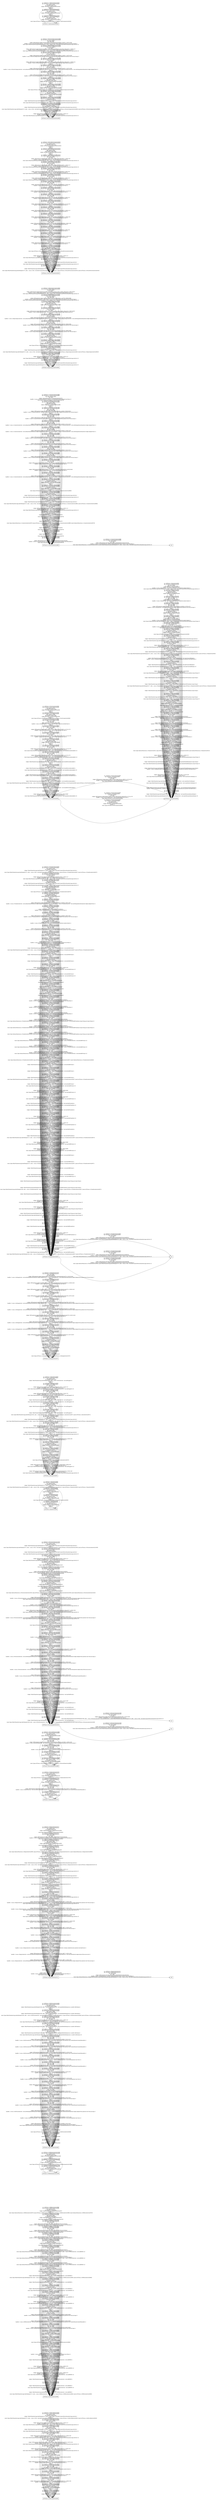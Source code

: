digraph G {
 rankdir=LR;
 node[shape=box];
 n5 [label="ACT[com.cc.SetItsCallActivity]903"];
 n14 [label="ACT[com.cc.HMDListActivity]986"];
 n19 [label="ACT[com.cc.NotificationActivity]1089"];
 n11 [label="ACT[com.cc.MyPictureActivity]948"];
 n15 [label="ACT[com.cc.RingListActivity]1011"];
 n18 [label="ACT[com.cc.TaskListActivity]1079"];
 n4 [label="ACT[com.cc.BrowseFileActivity]898"];
 n17 [label="ACT[com.cc.PictureListActivity]1059"];
 n12 [label="ACT[com.cc.TipsActivity]959"];
 n1 [label="ACT[com.cc.AboutActivity]837"];
 n16 [label="ACT[com.cc.SettingActivity]1037"];
 n2 [label="ACT[com.cc.FriendListActivity]857"];
 n10 [label="ACT[com.cc.FirstUseActivity]938"];
 n3 [label="ACT[com.cc.ContactListActivity]886"];
 n13 [label="ACT[com.cc.RingCategoryActivity]962"];
 n9 [label="ACT[com.cc.MainActivity]928"];
 n7 [label="ACT[com.cc.PicturePreviewActivity]916"];
 n6 [label="ACT[com.cc.PictureCategoryActivity]908"];
 n8 [label="ACT[com.cc.CallScreenActivity]920"];
 n2 -> n2 [label="src: ACT[com.cc.FriendListActivity]857\ntgt: ACT[com.cc.FriendListActivity]857\ntag: implicit_rotate\nevt: implicit_rotate_event\nwidget: DIALOG[android.app.AlertDialog]10164, alloc: <com.cc.FriendListActivity: void alertMdfFriend(int)>\nhandler: []\nstack: [[pop DIALOG[android.app.AlertDialog]10164, alloc: <com.cc.FriendListActivity: void alertMdfFriend(int)>], [pop ACT[com.cc.FriendListActivity]857], [push ACT[com.cc.FriendListActivity]857]]\n"];
 n2 -> n2 [label="src: ACT[com.cc.FriendListActivity]857\ntgt: ACT[com.cc.FriendListActivity]857\ntag: implicit_back\nevt: implicit_back_event\nwidget: DIALOG[android.app.AlertDialog]10164, alloc: <com.cc.FriendListActivity: void alertMdfFriend(int)>\nhandler: []\nstack: [[pop DIALOG[android.app.AlertDialog]10164, alloc: <com.cc.FriendListActivity: void alertMdfFriend(int)>]]\n"];
 n2 -> n2 [label="src: ACT[com.cc.FriendListActivity]857\ntgt: ACT[com.cc.FriendListActivity]857\ntag: dismiss_dialog\nevt: click\nwidget: INFL[android.widget.Button,WID[16908314|button2]284,11366]11373\nhandler: [<FakeName_103: void onClick(android.view.View)>]\nstack: [[pop DIALOG[android.app.AlertDialog]10164, alloc: <com.cc.FriendListActivity: void alertMdfFriend(int)>]]\n"];
 n2 -> n2 [label="src: ACT[com.cc.FriendListActivity]857\ntgt: ACT[com.cc.FriendListActivity]857\ntag: dismiss_dialog\nevt: click\nwidget: INFL[android.widget.Button,WID[16908313|button1]287,11366]11371\nhandler: [<FakeName_107: void onClick(android.view.View)>]\nstack: [[pop DIALOG[android.app.AlertDialog]10164, alloc: <com.cc.FriendListActivity: void alertMdfFriend(int)>]]\n"];
 n2 -> n2 [label="src: ACT[com.cc.FriendListActivity]857\ntgt: ACT[com.cc.FriendListActivity]857\ntag: implicit_home\nevt: implicit_home_event\nwidget: DIALOG[android.app.AlertDialog]10164, alloc: <com.cc.FriendListActivity: void alertMdfFriend(int)>\nhandler: []\nstack: []\n"];
 n2 -> n2 [label="src: ACT[com.cc.FriendListActivity]857\ntgt: ACT[com.cc.FriendListActivity]857\ntag: implicit_power\nevt: implicit_power_event\nwidget: DIALOG[android.app.AlertDialog]10164, alloc: <com.cc.FriendListActivity: void alertMdfFriend(int)>\nhandler: []\nstack: []\n"];
 n2 -> n2 [label="src: ACT[com.cc.FriendListActivity]857\ntgt: ACT[com.cc.FriendListActivity]857\ntag: implicit_back\nevt: implicit_back_event\nwidget: DIALOG[android.app.AlertDialog]10169, alloc: <com.cc.FriendListActivity: void alertAddFriend(java.lang.String,java.lang.String)>\nhandler: []\nstack: [[pop DIALOG[android.app.AlertDialog]10169, alloc: <com.cc.FriendListActivity: void alertAddFriend(java.lang.String,java.lang.String)>]]\n"];
 n2 -> n2 [label="src: ACT[com.cc.FriendListActivity]857\ntgt: ACT[com.cc.FriendListActivity]857\ntag: dismiss_dialog\nevt: click\nwidget: INFL[android.widget.Button,WID[16908314|button2]284,11584]11591\nhandler: [<FakeName_119: void onClick(android.view.View)>]\nstack: [[pop DIALOG[android.app.AlertDialog]10169, alloc: <com.cc.FriendListActivity: void alertAddFriend(java.lang.String,java.lang.String)>]]\n"];
 n2 -> n2 [label="src: ACT[com.cc.FriendListActivity]857\ntgt: ACT[com.cc.FriendListActivity]857\ntag: dismiss_dialog\nevt: click\nwidget: INFL[android.widget.Button,WID[16908313|button1]287,11584]11589\nhandler: [<FakeName_115: void onClick(android.view.View)>]\nstack: [[pop DIALOG[android.app.AlertDialog]10169, alloc: <com.cc.FriendListActivity: void alertAddFriend(java.lang.String,java.lang.String)>]]\n"];
 n2 -> n2 [label="src: ACT[com.cc.FriendListActivity]857\ntgt: ACT[com.cc.FriendListActivity]857\ntag: implicit_home\nevt: implicit_home_event\nwidget: DIALOG[android.app.AlertDialog]10169, alloc: <com.cc.FriendListActivity: void alertAddFriend(java.lang.String,java.lang.String)>\nhandler: []\nstack: []\n"];
 n2 -> n2 [label="src: ACT[com.cc.FriendListActivity]857\ntgt: ACT[com.cc.FriendListActivity]857\ntag: implicit_rotate\nevt: implicit_rotate_event\nwidget: DIALOG[android.app.AlertDialog]10169, alloc: <com.cc.FriendListActivity: void alertAddFriend(java.lang.String,java.lang.String)>\nhandler: []\nstack: [[pop DIALOG[android.app.AlertDialog]10169, alloc: <com.cc.FriendListActivity: void alertAddFriend(java.lang.String,java.lang.String)>], [pop ACT[com.cc.FriendListActivity]857], [push ACT[com.cc.FriendListActivity]857]]\n"];
 n2 -> n2 [label="src: ACT[com.cc.FriendListActivity]857\ntgt: ACT[com.cc.FriendListActivity]857\ntag: implicit_power\nevt: implicit_power_event\nwidget: DIALOG[android.app.AlertDialog]10169, alloc: <com.cc.FriendListActivity: void alertAddFriend(java.lang.String,java.lang.String)>\nhandler: []\nstack: []\n"];
 n14 -> n14 [label="src: ACT[com.cc.HMDListActivity]986\ntgt: ACT[com.cc.HMDListActivity]986\ntag: implicit_rotate\nevt: implicit_rotate_event\nwidget: DIALOG[android.app.AlertDialog]10173, alloc: <com.cc.HMDListActivity: void addHMD()>\nhandler: []\nstack: [[pop DIALOG[android.app.AlertDialog]10173, alloc: <com.cc.HMDListActivity: void addHMD()>], [pop ACT[com.cc.HMDListActivity]986], [push ACT[com.cc.HMDListActivity]986]]\n"];
 n14 -> n14 [label="src: ACT[com.cc.HMDListActivity]986\ntgt: ACT[com.cc.HMDListActivity]986\ntag: implicit_back\nevt: implicit_back_event\nwidget: DIALOG[android.app.AlertDialog]10173, alloc: <com.cc.HMDListActivity: void addHMD()>\nhandler: []\nstack: [[pop DIALOG[android.app.AlertDialog]10173, alloc: <com.cc.HMDListActivity: void addHMD()>]]\n"];
 n14 -> n14 [label="src: ACT[com.cc.HMDListActivity]986\ntgt: ACT[com.cc.HMDListActivity]986\ntag: implicit_power\nevt: implicit_power_event\nwidget: DIALOG[android.app.AlertDialog]10173, alloc: <com.cc.HMDListActivity: void addHMD()>\nhandler: []\nstack: []\n"];
 n14 -> n14 [label="src: ACT[com.cc.HMDListActivity]986\ntgt: ACT[com.cc.HMDListActivity]986\ntag: dismiss_dialog\nevt: click\nwidget: INFL[android.widget.Button,WID[16908313|button1]287,11069]11074\nhandler: [<FakeName_123: void onClick(android.view.View)>]\nstack: [[pop DIALOG[android.app.AlertDialog]10173, alloc: <com.cc.HMDListActivity: void addHMD()>]]\n"];
 n14 -> n14 [label="src: ACT[com.cc.HMDListActivity]986\ntgt: ACT[com.cc.HMDListActivity]986\ntag: dismiss_dialog\nevt: click\nwidget: INFL[android.widget.Button,WID[16908314|button2]284,11069]11076\nhandler: [<FakeName_129: void onClick(android.view.View)>]\nstack: [[pop DIALOG[android.app.AlertDialog]10173, alloc: <com.cc.HMDListActivity: void addHMD()>]]\n"];
 n14 -> n14 [label="src: ACT[com.cc.HMDListActivity]986\ntgt: ACT[com.cc.HMDListActivity]986\ntag: implicit_home\nevt: implicit_home_event\nwidget: DIALOG[android.app.AlertDialog]10173, alloc: <com.cc.HMDListActivity: void addHMD()>\nhandler: []\nstack: []\n"];
 n5 -> n5 [label="src: ACT[com.cc.SetItsCallActivity]903\ntgt: ACT[com.cc.SetItsCallActivity]903\ntag: implicit_home\nevt: implicit_home_event\nwidget: ACT[com.cc.SetItsCallActivity]903\nhandler: []\nstack: []\n"];
 n5 -> n5 [label="src: ACT[com.cc.SetItsCallActivity]903\ntgt: ACT[com.cc.SetItsCallActivity]903\ntag: implicit_power\nevt: implicit_power_event\nwidget: ACT[com.cc.SetItsCallActivity]903\nhandler: []\nstack: []\n"];
 n5 -> n5 [label="src: ACT[com.cc.SetItsCallActivity]903\ntgt: ACT[com.cc.SetItsCallActivity]903\ntag: cyclic_edge\nevt: click\nwidget: INFL[android.widget.Button,WID[2131361955|btn_SetItsAllCallIn]725,11349]11355\nhandler: [<com.cc.SetItsCallActivity: void onClick(android.view.View)>]\nstack: []\n"];
 n5 -> n5 [label="src: ACT[com.cc.SetItsCallActivity]903\ntgt: ACT[com.cc.SetItsCallActivity]903\ntag: cyclic_edge\nevt: click\nwidget: INFL[android.widget.Button,WID[2131361954|btn_SetItsCallIn]723,11349]11353\nhandler: [<com.cc.SetItsCallActivity: void onClick(android.view.View)>]\nstack: []\n"];
 n5 -> n5 [label="src: ACT[com.cc.SetItsCallActivity]903\ntgt: ACT[com.cc.SetItsCallActivity]903\ntag: cyclic_edge\nevt: implicit_on_activity_result\nwidget: ACT[com.cc.SetItsCallActivity]903\nhandler: [<com.cc.SetItsCallActivity: void onActivityResult(int,int,android.content.Intent)>]\nstack: []\n"];
 n5 -> n5 [label="src: ACT[com.cc.SetItsCallActivity]903\ntgt: ACT[com.cc.SetItsCallActivity]903\ntag: cyclic_edge\nevt: click\nwidget: INFL[android.widget.Button,WID[2131361952|btn_SetItsCallInPickFriend]727,11347]11351\nhandler: [<com.cc.SetItsCallActivity: void onClick(android.view.View)>]\nstack: []\n"];
 n5 -> n5 [label="src: ACT[com.cc.SetItsCallActivity]903\ntgt: ACT[com.cc.SetItsCallActivity]903\ntag: implicit_rotate\nevt: implicit_rotate_event\nwidget: ACT[com.cc.SetItsCallActivity]903\nhandler: []\nstack: [[pop ACT[com.cc.SetItsCallActivity]903], [push ACT[com.cc.SetItsCallActivity]903]]\n"];
 n5 -> n5 [label="src: ACT[com.cc.SetItsCallActivity]903\ntgt: ACT[com.cc.SetItsCallActivity]903\ntag: show_dialog\nevt: click\nwidget: INFL[android.widget.Button,WID[2131361954|btn_SetItsCallIn]723,11349]11353\nhandler: [<com.cc.SetItsCallActivity: void onClick(android.view.View)>]\nstack: [[push DIALOG[android.app.AlertDialog]10175, alloc: <com.cc.Utils: void AlertConnectNetwork(android.app.Activity)>]]\n"];
 n5 -> n5 [label="src: ACT[com.cc.SetItsCallActivity]903\ntgt: ACT[com.cc.SetItsCallActivity]903\ntag: show_dialog\nevt: click\nwidget: INFL[android.widget.Button,WID[2131361952|btn_SetItsCallInPickFriend]727,11347]11351\nhandler: [<com.cc.SetItsCallActivity: void onClick(android.view.View)>]\nstack: [[push DIALOG[android.app.AlertDialog]10175, alloc: <com.cc.Utils: void AlertConnectNetwork(android.app.Activity)>]]\n"];
 n5 -> n5 [label="src: ACT[com.cc.SetItsCallActivity]903\ntgt: ACT[com.cc.SetItsCallActivity]903\ntag: show_dialog\nevt: click\nwidget: INFL[android.widget.Button,WID[2131361955|btn_SetItsAllCallIn]725,11349]11355\nhandler: [<com.cc.SetItsCallActivity: void onClick(android.view.View)>]\nstack: [[push DIALOG[android.app.AlertDialog]10175, alloc: <com.cc.Utils: void AlertConnectNetwork(android.app.Activity)>]]\n"];
 n14 -> n14 [label="src: ACT[com.cc.HMDListActivity]986\ntgt: ACT[com.cc.HMDListActivity]986\ntag: open_options_menu\nevt: click\nwidget: OptionsMenu[com.cc.HMDListActivity]970\nhandler: [<com.cc.HMDListActivity: boolean onCreateOptionsMenu(android.view.Menu)>]\nstack: [[push OptionsMenu[com.cc.HMDListActivity]970]]\n"];
 n14 -> n14 [label="src: ACT[com.cc.HMDListActivity]986\ntgt: ACT[com.cc.HMDListActivity]986\ntag: implicit_power\nevt: implicit_power_event\nwidget: ACT[com.cc.HMDListActivity]986\nhandler: []\nstack: []\n"];
 n14 -> n14 [label="src: ACT[com.cc.HMDListActivity]986\ntgt: ACT[com.cc.HMDListActivity]986\ntag: implicit_rotate\nevt: implicit_rotate_event\nwidget: ACT[com.cc.HMDListActivity]986\nhandler: []\nstack: [[pop ACT[com.cc.HMDListActivity]986], [push ACT[com.cc.HMDListActivity]986]]\n"];
 n14 -> n14 [label="src: ACT[com.cc.HMDListActivity]986\ntgt: ACT[com.cc.HMDListActivity]986\ntag: implicit_home\nevt: implicit_home_event\nwidget: ACT[com.cc.HMDListActivity]986\nhandler: []\nstack: []\n"];
 n14 -> n14 [label="src: ACT[com.cc.HMDListActivity]986\ntgt: ACT[com.cc.HMDListActivity]986\ntag: cyclic_edge\nevt: item_click\nwidget: INFL[android.widget.ListView,WID[2131361883|FriendList_List]559,10902]10905\nhandler: [<com.cc.HMDListActivity: void onItemClick(android.widget.AdapterView,android.view.View,int,long)>]\nstack: []\n"];
 n14 -> n14 [label="src: ACT[com.cc.HMDListActivity]986\ntgt: ACT[com.cc.HMDListActivity]986\ntag: cyclic_edge\nevt: long_click\nwidget: INFL[android.widget.ListView,WID[2131361883|FriendList_List]559,10902]10905\nhandler: [<com.cc.HMDListActivity: void onCreateContextMenu(android.view.ContextMenu,android.view.View,android.view.ContextMenu$ContextMenuInfo)>]\nstack: []\n"];
 n14 -> n14 [label="src: ACT[com.cc.HMDListActivity]986\ntgt: ACT[com.cc.HMDListActivity]986\ntag: cyclic_edge\nevt: item_long_click\nwidget: INFL[android.widget.ListView,WID[2131361883|FriendList_List]559,10902]10905\nhandler: [<com.cc.HMDListActivity: boolean onItemLongClick(android.widget.AdapterView,android.view.View,int,long)>]\nstack: []\n"];
 n19 -> n19 [label="src: ACT[com.cc.NotificationActivity]1089\ntgt: ACT[com.cc.NotificationActivity]1089\ntag: implicit_home\nevt: implicit_home_event\nwidget: ACT[com.cc.NotificationActivity]1089\nhandler: []\nstack: []\n"];
 n19 -> n19 [label="src: ACT[com.cc.NotificationActivity]1089\ntgt: ACT[com.cc.NotificationActivity]1089\ntag: implicit_rotate\nevt: implicit_rotate_event\nwidget: ACT[com.cc.NotificationActivity]1089\nhandler: []\nstack: [[pop ACT[com.cc.NotificationActivity]1089], [push ACT[com.cc.NotificationActivity]1089]]\n"];
 n19 -> n19 [label="src: ACT[com.cc.NotificationActivity]1089\ntgt: ACT[com.cc.NotificationActivity]1089\ntag: implicit_power\nevt: implicit_power_event\nwidget: ACT[com.cc.NotificationActivity]1089\nhandler: []\nstack: []\n"];
 n9 -> n9 [label="src: ACT[com.cc.MainActivity]928\ntgt: ACT[com.cc.MainActivity]928\ntag: implicit_back\nevt: implicit_back_event\nwidget: DIALOG[android.app.AlertDialog]10162, alloc: <com.cc.MainActivity: void openWelcomeOptionsDialog()>\nhandler: []\nstack: [[pop DIALOG[android.app.AlertDialog]10162, alloc: <com.cc.MainActivity: void openWelcomeOptionsDialog()>]]\n"];
 n9 -> n9 [label="src: ACT[com.cc.MainActivity]928\ntgt: ACT[com.cc.MainActivity]928\ntag: cyclic_edge\nevt: dialog_press_key\nwidget: DIALOG[android.app.AlertDialog]10162, alloc: <com.cc.MainActivity: void openWelcomeOptionsDialog()>\nhandler: [<com.cc.MainActivity$2: boolean onKey(android.content.DialogInterface,int,android.view.KeyEvent)>]\nstack: []\n"];
 n11 -> n11 [label="src: ACT[com.cc.MyPictureActivity]948\ntgt: ACT[com.cc.MyPictureActivity]948\ntag: implicit_home\nevt: implicit_home_event\nwidget: ACT[com.cc.MyPictureActivity]948\nhandler: []\nstack: []\n"];
 n11 -> n11 [label="src: ACT[com.cc.MyPictureActivity]948\ntgt: ACT[com.cc.MyPictureActivity]948\ntag: implicit_power\nevt: implicit_power_event\nwidget: ACT[com.cc.MyPictureActivity]948\nhandler: []\nstack: []\n"];
 n11 -> n11 [label="src: ACT[com.cc.MyPictureActivity]948\ntgt: ACT[com.cc.MyPictureActivity]948\ntag: implicit_rotate\nevt: implicit_rotate_event\nwidget: ACT[com.cc.MyPictureActivity]948\nhandler: []\nstack: [[pop ACT[com.cc.MyPictureActivity]948], [push ACT[com.cc.MyPictureActivity]948]]\n"];
 n11 -> n11 [label="src: ACT[com.cc.MyPictureActivity]948\ntgt: ACT[com.cc.MyPictureActivity]948\ntag: show_dialog\nevt: item_click\nwidget: INFL[android.widget.ListView,WID[2131361923|mypicture_List]666,11331]11334\nhandler: [<com.cc.MyPictureActivity: void onItemClick(android.widget.AdapterView,android.view.View,int,long)>]\nstack: [[push DIALOG[android.app.AlertDialog]10180, alloc: <com.cc.MyPictureActivity: void openDeleteDialog(com.cc.model.CallSchema)>]]\n"];
 n11 -> n11 [label="src: ACT[com.cc.MyPictureActivity]948\ntgt: ACT[com.cc.MyPictureActivity]948\ntag: cyclic_edge\nevt: click\nwidget: INFL[android.widget.Button,WID[2131361922|mypicture_BeCalled]664,11337]11340\nhandler: [<com.cc.MyPictureActivity$1: void onClick(android.view.View)>, <com.cc.MyPictureActivity: void onClick(android.view.View)>]\nstack: []\n"];
 n11 -> n11 [label="src: ACT[com.cc.MyPictureActivity]948\ntgt: ACT[com.cc.MyPictureActivity]948\ntag: cyclic_edge\nevt: item_selected\nwidget: INFL[android.widget.ListView,WID[2131361923|mypicture_List]666,11331]11334\nhandler: [<com.cc.MyPictureActivity: void onNothingSelected(android.widget.AdapterView)>, <com.cc.MyPictureActivity: void onItemSelected(android.widget.AdapterView,android.view.View,int,long)>]\nstack: []\n"];
 n11 -> n11 [label="src: ACT[com.cc.MyPictureActivity]948\ntgt: ACT[com.cc.MyPictureActivity]948\ntag: cyclic_edge\nevt: long_click\nwidget: INFL[android.widget.LinearLayout,WID[2131361920|mypicture_Lables]668,11332]11337\nhandler: [<com.cc.MyPictureActivity: void onCreateContextMenu(android.view.ContextMenu,android.view.View,android.view.ContextMenu$ContextMenuInfo)>]\nstack: []\n"];
 n11 -> n11 [label="src: ACT[com.cc.MyPictureActivity]948\ntgt: ACT[com.cc.MyPictureActivity]948\ntag: cyclic_edge\nevt: item_click\nwidget: INFL[android.widget.ListView,WID[2131361923|mypicture_List]666,11331]11334\nhandler: [<com.cc.MyPictureActivity: void onItemClick(android.widget.AdapterView,android.view.View,int,long)>]\nstack: []\n"];
 n11 -> n11 [label="src: ACT[com.cc.MyPictureActivity]948\ntgt: ACT[com.cc.MyPictureActivity]948\ntag: cyclic_edge\nevt: item_long_click\nwidget: INFL[android.widget.ListView,WID[2131361923|mypicture_List]666,11331]11334\nhandler: [<com.cc.MyPictureActivity: boolean onItemLongClick(android.widget.AdapterView,android.view.View,int,long)>]\nstack: []\n"];
 n11 -> n11 [label="src: ACT[com.cc.MyPictureActivity]948\ntgt: ACT[com.cc.MyPictureActivity]948\ntag: cyclic_edge\nevt: click\nwidget: INFL[android.widget.LinearLayout,WID[2131361920|mypicture_Lables]668,11332]11337\nhandler: [<com.cc.MyPictureActivity: void onClick(android.view.View)>]\nstack: []\n"];
 n11 -> n11 [label="src: ACT[com.cc.MyPictureActivity]948\ntgt: ACT[com.cc.MyPictureActivity]948\ntag: cyclic_edge\nevt: click\nwidget: INFL[android.widget.Button,WID[2131361924|mypicture_browse_file]675,11331]11335\nhandler: [<com.cc.MyPictureActivity$1: void onClick(android.view.View)>, <com.cc.MyPictureActivity: void onClick(android.view.View)>]\nstack: []\n"];
 n11 -> n11 [label="src: ACT[com.cc.MyPictureActivity]948\ntgt: ACT[com.cc.MyPictureActivity]948\ntag: cyclic_edge\nevt: click\nwidget: INFL[android.widget.ListView,WID[2131361923|mypicture_List]666,11331]11334\nhandler: [<com.cc.MyPictureActivity: void onClick(android.view.View)>]\nstack: []\n"];
 n11 -> n11 [label="src: ACT[com.cc.MyPictureActivity]948\ntgt: ACT[com.cc.MyPictureActivity]948\ntag: cyclic_edge\nevt: long_click\nwidget: INFL[android.widget.Button,WID[2131361922|mypicture_BeCalled]664,11337]11340\nhandler: [<com.cc.MyPictureActivity: void onCreateContextMenu(android.view.ContextMenu,android.view.View,android.view.ContextMenu$ContextMenuInfo)>]\nstack: []\n"];
 n11 -> n11 [label="src: ACT[com.cc.MyPictureActivity]948\ntgt: ACT[com.cc.MyPictureActivity]948\ntag: cyclic_edge\nevt: click\nwidget: INFL[android.widget.Button,WID[2131361921|mypicture_CallIO]669,11337]11338\nhandler: [<com.cc.MyPictureActivity$1: void onClick(android.view.View)>, <com.cc.MyPictureActivity: void onClick(android.view.View)>]\nstack: []\n"];
 n11 -> n11 [label="src: ACT[com.cc.MyPictureActivity]948\ntgt: ACT[com.cc.MyPictureActivity]948\ntag: cyclic_edge\nevt: long_click\nwidget: INFL[android.widget.Button,WID[2131361924|mypicture_browse_file]675,11331]11335\nhandler: [<com.cc.MyPictureActivity: void onCreateContextMenu(android.view.ContextMenu,android.view.View,android.view.ContextMenu$ContextMenuInfo)>]\nstack: []\n"];
 n11 -> n11 [label="src: ACT[com.cc.MyPictureActivity]948\ntgt: ACT[com.cc.MyPictureActivity]948\ntag: cyclic_edge\nevt: long_click\nwidget: INFL[android.widget.Button,WID[2131361921|mypicture_CallIO]669,11337]11338\nhandler: [<com.cc.MyPictureActivity: void onCreateContextMenu(android.view.ContextMenu,android.view.View,android.view.ContextMenu$ContextMenuInfo)>]\nstack: []\n"];
 n11 -> n11 [label="src: ACT[com.cc.MyPictureActivity]948\ntgt: ACT[com.cc.MyPictureActivity]948\ntag: cyclic_edge\nevt: long_click\nwidget: INFL[android.widget.ListView,WID[2131361923|mypicture_List]666,11331]11334\nhandler: [<com.cc.MyPictureActivity: void onCreateContextMenu(android.view.ContextMenu,android.view.View,android.view.ContextMenu$ContextMenuInfo)>]\nstack: []\n"];
 n15 -> n15 [label="src: ACT[com.cc.RingListActivity]1011\ntgt: ACT[com.cc.RingListActivity]1011\ntag: open_options_menu\nevt: click\nwidget: OptionsMenu[com.cc.RingListActivity]995\nhandler: [<com.cc.RingListActivity: boolean onCreateOptionsMenu(android.view.Menu)>]\nstack: [[push OptionsMenu[com.cc.RingListActivity]995]]\n"];
 n15 -> n15 [label="src: ACT[com.cc.RingListActivity]1011\ntgt: ACT[com.cc.RingListActivity]1011\ntag: implicit_home\nevt: implicit_home_event\nwidget: ACT[com.cc.RingListActivity]1011\nhandler: []\nstack: []\n"];
 n15 -> n15 [label="src: ACT[com.cc.RingListActivity]1011\ntgt: ACT[com.cc.RingListActivity]1011\ntag: cyclic_edge\nevt: item_selected\nwidget: INFL[android.widget.ListView,WID[2131361946|ringlist_listview_id]677,11281]11283\nhandler: [<com.cc.RingListActivity: void onNothingSelected(android.widget.AdapterView)>, <com.cc.RingListActivity: void onItemSelected(android.widget.AdapterView,android.view.View,int,long)>]\nstack: []\n"];
 n15 -> n15 [label="src: ACT[com.cc.RingListActivity]1011\ntgt: ACT[com.cc.RingListActivity]1011\ntag: cyclic_edge\nevt: scroll\nwidget: INFL[android.widget.ListView,WID[2131361946|ringlist_listview_id]677,11281]11283\nhandler: [<com.cc.RingListActivity: void onScrollStateChanged(android.widget.AbsListView,int)>, <com.cc.RingListActivity: void onScroll(android.widget.AbsListView,int,int,int)>]\nstack: []\n"];
 n15 -> n15 [label="src: ACT[com.cc.RingListActivity]1011\ntgt: ACT[com.cc.RingListActivity]1011\ntag: cyclic_edge\nevt: press_key\nwidget: ACT[com.cc.RingListActivity]1011\nhandler: [<com.cc.RingListActivity: boolean onKeyUp(int,android.view.KeyEvent)>, <com.cc.RingListActivity: boolean onKeyDown(int,android.view.KeyEvent)>]\nstack: []\n"];
 n15 -> n15 [label="src: ACT[com.cc.RingListActivity]1011\ntgt: ACT[com.cc.RingListActivity]1011\ntag: cyclic_edge\nevt: item_long_click\nwidget: INFL[android.widget.ListView,WID[2131361946|ringlist_listview_id]677,11281]11283\nhandler: [<com.cc.RingListActivity: boolean onItemLongClick(android.widget.AdapterView,android.view.View,int,long)>]\nstack: []\n"];
 n15 -> n15 [label="src: ACT[com.cc.RingListActivity]1011\ntgt: ACT[com.cc.RingListActivity]1011\ntag: cyclic_edge\nevt: implicit_on_activity_result\nwidget: ACT[com.cc.RingListActivity]1011\nhandler: [<com.cc.RingListActivity: void onActivityResult(int,int,android.content.Intent)>]\nstack: []\n"];
 n15 -> n15 [label="src: ACT[com.cc.RingListActivity]1011\ntgt: ACT[com.cc.RingListActivity]1011\ntag: cyclic_edge\nevt: item_click\nwidget: INFL[android.widget.ListView,WID[2131361946|ringlist_listview_id]677,11281]11283\nhandler: [<com.cc.RingListActivity: void onItemClick(android.widget.AdapterView,android.view.View,int,long)>]\nstack: []\n"];
 n15 -> n15 [label="src: ACT[com.cc.RingListActivity]1011\ntgt: ACT[com.cc.RingListActivity]1011\ntag: cyclic_edge\nevt: select\nwidget: INFL[android.widget.RadioGroup,WID[2131361851|common_menu_ringlist_Menus]513,11282]11285\nhandler: [<com.cc.RingListActivity: void onCheckedChanged(android.widget.RadioGroup,int)>]\nstack: []\n"];
 n15 -> n15 [label="src: ACT[com.cc.RingListActivity]1011\ntgt: ACT[com.cc.RingListActivity]1011\ntag: show_dialog\nevt: select\nwidget: INFL[android.widget.RadioGroup,WID[2131361851|common_menu_ringlist_Menus]513,11282]11285\nhandler: [<com.cc.RingListActivity: void onCheckedChanged(android.widget.RadioGroup,int)>]\nstack: [[push DIALOG[android.app.AlertDialog]10175, alloc: <com.cc.Utils: void AlertConnectNetwork(android.app.Activity)>]]\n"];
 n15 -> n15 [label="src: ACT[com.cc.RingListActivity]1011\ntgt: ACT[com.cc.RingListActivity]1011\ntag: show_dialog\nevt: scroll\nwidget: INFL[android.widget.ListView,WID[2131361946|ringlist_listview_id]677,11281]11283\nhandler: [<com.cc.RingListActivity: void onScrollStateChanged(android.widget.AbsListView,int)>, <com.cc.RingListActivity: void onScroll(android.widget.AbsListView,int,int,int)>]\nstack: [[push DIALOG[android.app.AlertDialog]10175, alloc: <com.cc.Utils: void AlertConnectNetwork(android.app.Activity)>]]\n"];
 n15 -> n15 [label="src: ACT[com.cc.RingListActivity]1011\ntgt: ACT[com.cc.RingListActivity]1011\ntag: show_dialog\nevt: item_selected\nwidget: INFL[android.widget.ListView,WID[2131361946|ringlist_listview_id]677,11281]11283\nhandler: [<com.cc.RingListActivity: void onNothingSelected(android.widget.AdapterView)>, <com.cc.RingListActivity: void onItemSelected(android.widget.AdapterView,android.view.View,int,long)>]\nstack: [[push DIALOG[android.app.AlertDialog]10175, alloc: <com.cc.Utils: void AlertConnectNetwork(android.app.Activity)>]]\n"];
 n15 -> n15 [label="src: ACT[com.cc.RingListActivity]1011\ntgt: ACT[com.cc.RingListActivity]1011\ntag: show_dialog\nevt: implicit_on_activity_result\nwidget: ACT[com.cc.RingListActivity]1011\nhandler: [<com.cc.RingListActivity: void onActivityResult(int,int,android.content.Intent)>]\nstack: [[push DIALOG[android.app.AlertDialog]10175, alloc: <com.cc.Utils: void AlertConnectNetwork(android.app.Activity)>]]\n"];
 n15 -> n15 [label="src: ACT[com.cc.RingListActivity]1011\ntgt: ACT[com.cc.RingListActivity]1011\ntag: implicit_power\nevt: implicit_power_event\nwidget: ACT[com.cc.RingListActivity]1011\nhandler: []\nstack: []\n"];
 n15 -> n15 [label="src: ACT[com.cc.RingListActivity]1011\ntgt: ACT[com.cc.RingListActivity]1011\ntag: implicit_rotate\nevt: implicit_rotate_event\nwidget: ACT[com.cc.RingListActivity]1011\nhandler: []\nstack: [[pop ACT[com.cc.RingListActivity]1011], [push ACT[com.cc.RingListActivity]1011]]\n"];
 n9 -> n9 [label="src: ACT[com.cc.MainActivity]928\ntgt: ACT[com.cc.MainActivity]928\ntag: implicit_back\nevt: implicit_back_event\nwidget: DIALOG[android.app.AlertDialog]10171, alloc: <com.cc.MainActivity: void createShortCutDialog()>\nhandler: []\nstack: [[pop DIALOG[android.app.AlertDialog]10171, alloc: <com.cc.MainActivity: void createShortCutDialog()>]]\n"];
 n9 -> n9 [label="src: ACT[com.cc.MainActivity]928\ntgt: ACT[com.cc.MainActivity]928\ntag: dismiss_dialog\nevt: click\nwidget: INFL[android.widget.Button,WID[16908313|button1]287,11413]11418\nhandler: [<FakeName_151: void onClick(android.view.View)>]\nstack: [[pop DIALOG[android.app.AlertDialog]10171, alloc: <com.cc.MainActivity: void createShortCutDialog()>]]\n"];
 n2 -> n2 [label="src: ACT[com.cc.FriendListActivity]857\ntgt: ACT[com.cc.FriendListActivity]857\ntag: implicit_back\nevt: implicit_back_event\nwidget: DIALOG[android.app.AlertDialog]10174, alloc: <com.cc.FriendListActivity: void alertMdfFriGrp()>\nhandler: []\nstack: [[pop DIALOG[android.app.AlertDialog]10174, alloc: <com.cc.FriendListActivity: void alertMdfFriGrp()>]]\n"];
 n2 -> n2 [label="src: ACT[com.cc.FriendListActivity]857\ntgt: ACT[com.cc.FriendListActivity]857\ntag: implicit_power\nevt: implicit_power_event\nwidget: DIALOG[android.app.AlertDialog]10174, alloc: <com.cc.FriendListActivity: void alertMdfFriGrp()>\nhandler: []\nstack: []\n"];
 n2 -> n2 [label="src: ACT[com.cc.FriendListActivity]857\ntgt: ACT[com.cc.FriendListActivity]857\ntag: implicit_rotate\nevt: implicit_rotate_event\nwidget: DIALOG[android.app.AlertDialog]10174, alloc: <com.cc.FriendListActivity: void alertMdfFriGrp()>\nhandler: []\nstack: [[pop DIALOG[android.app.AlertDialog]10174, alloc: <com.cc.FriendListActivity: void alertMdfFriGrp()>], [pop ACT[com.cc.FriendListActivity]857], [push ACT[com.cc.FriendListActivity]857]]\n"];
 n2 -> n2 [label="src: ACT[com.cc.FriendListActivity]857\ntgt: ACT[com.cc.FriendListActivity]857\ntag: implicit_home\nevt: implicit_home_event\nwidget: DIALOG[android.app.AlertDialog]10174, alloc: <com.cc.FriendListActivity: void alertMdfFriGrp()>\nhandler: []\nstack: []\n"];
 n2 -> n2 [label="src: ACT[com.cc.FriendListActivity]857\ntgt: ACT[com.cc.FriendListActivity]857\ntag: dismiss_dialog\nevt: click\nwidget: INFL[android.widget.Button,WID[16908313|button1]287,10891]10896\nhandler: [<FakeName_161: void onClick(android.view.View)>]\nstack: [[pop DIALOG[android.app.AlertDialog]10174, alloc: <com.cc.FriendListActivity: void alertMdfFriGrp()>]]\n"];
 n2 -> n2 [label="src: ACT[com.cc.FriendListActivity]857\ntgt: ACT[com.cc.FriendListActivity]857\ntag: dismiss_dialog\nevt: click\nwidget: INFL[android.widget.Button,WID[16908314|button2]284,10891]10898\nhandler: [<FakeName_157: void onClick(android.view.View)>]\nstack: [[pop DIALOG[android.app.AlertDialog]10174, alloc: <com.cc.FriendListActivity: void alertMdfFriGrp()>]]\n"];
 n14 -> n14 [label="src: ACT[com.cc.HMDListActivity]986\ntgt: ACT[com.cc.HMDListActivity]986\ntag: implicit_home\nevt: implicit_home_event\nwidget: DIALOG[android.app.AlertDialog]10183, alloc: <com.cc.HMDListActivity: void editHMD()>\nhandler: []\nstack: []\n"];
 n14 -> n14 [label="src: ACT[com.cc.HMDListActivity]986\ntgt: ACT[com.cc.HMDListActivity]986\ntag: dismiss_dialog\nevt: click\nwidget: INFL[android.widget.Button,WID[16908314|button2]284,11657]11664\nhandler: [<FakeName_171: void onClick(android.view.View)>]\nstack: [[pop DIALOG[android.app.AlertDialog]10183, alloc: <com.cc.HMDListActivity: void editHMD()>]]\n"];
 n14 -> n14 [label="src: ACT[com.cc.HMDListActivity]986\ntgt: ACT[com.cc.HMDListActivity]986\ntag: dismiss_dialog\nevt: click\nwidget: INFL[android.widget.Button,WID[16908313|button1]287,11657]11662\nhandler: [<FakeName_167: void onClick(android.view.View)>]\nstack: [[pop DIALOG[android.app.AlertDialog]10183, alloc: <com.cc.HMDListActivity: void editHMD()>]]\n"];
 n14 -> n14 [label="src: ACT[com.cc.HMDListActivity]986\ntgt: ACT[com.cc.HMDListActivity]986\ntag: implicit_back\nevt: implicit_back_event\nwidget: DIALOG[android.app.AlertDialog]10183, alloc: <com.cc.HMDListActivity: void editHMD()>\nhandler: []\nstack: [[pop DIALOG[android.app.AlertDialog]10183, alloc: <com.cc.HMDListActivity: void editHMD()>]]\n"];
 n14 -> n14 [label="src: ACT[com.cc.HMDListActivity]986\ntgt: ACT[com.cc.HMDListActivity]986\ntag: implicit_power\nevt: implicit_power_event\nwidget: DIALOG[android.app.AlertDialog]10183, alloc: <com.cc.HMDListActivity: void editHMD()>\nhandler: []\nstack: []\n"];
 n14 -> n14 [label="src: ACT[com.cc.HMDListActivity]986\ntgt: ACT[com.cc.HMDListActivity]986\ntag: implicit_rotate\nevt: implicit_rotate_event\nwidget: DIALOG[android.app.AlertDialog]10183, alloc: <com.cc.HMDListActivity: void editHMD()>\nhandler: []\nstack: [[pop DIALOG[android.app.AlertDialog]10183, alloc: <com.cc.HMDListActivity: void editHMD()>], [pop ACT[com.cc.HMDListActivity]986], [push ACT[com.cc.HMDListActivity]986]]\n"];
 n17 -> n17 [label="src: ACT[com.cc.PictureListActivity]1059\ntgt: ACT[com.cc.PictureListActivity]1059\ntag: implicit_rotate\nevt: implicit_rotate_event\nwidget: DIALOG[android.app.AlertDialog]10168, alloc: <com.cc.PictureListActivity: void alertDelPic(int)>\nhandler: []\nstack: [[pop DIALOG[android.app.AlertDialog]10168, alloc: <com.cc.PictureListActivity: void alertDelPic(int)>], [pop ACT[com.cc.PictureListActivity]1059], [push ACT[com.cc.PictureListActivity]1059]]\n"];
 n17 -> n32 [label="src: ACT[com.cc.PictureListActivity]1059\ntgt: ACT[com.cc.PictureListActivity]1059\ntag: show_dialog\nevt: click\nwidget: INFL[android.widget.Button,WID[16908313|button1]287,11431]11436\nhandler: [<FakeName_175: void onClick(android.view.View)>]\nstack: [[pop DIALOG[android.app.AlertDialog]10168, alloc: <com.cc.PictureListActivity: void alertDelPic(int)>], [push DIALOG[android.app.AlertDialog]10175, alloc: <com.cc.Utils: void AlertConnectNetwork(android.app.Activity)>]]\n"];
 n17 -> n17 [label="src: ACT[com.cc.PictureListActivity]1059\ntgt: ACT[com.cc.PictureListActivity]1059\ntag: implicit_power\nevt: implicit_power_event\nwidget: DIALOG[android.app.AlertDialog]10168, alloc: <com.cc.PictureListActivity: void alertDelPic(int)>\nhandler: []\nstack: []\n"];
 n17 -> n17 [label="src: ACT[com.cc.PictureListActivity]1059\ntgt: ACT[com.cc.PictureListActivity]1059\ntag: implicit_back\nevt: implicit_back_event\nwidget: DIALOG[android.app.AlertDialog]10168, alloc: <com.cc.PictureListActivity: void alertDelPic(int)>\nhandler: []\nstack: [[pop DIALOG[android.app.AlertDialog]10168, alloc: <com.cc.PictureListActivity: void alertDelPic(int)>]]\n"];
 n17 -> n17 [label="src: ACT[com.cc.PictureListActivity]1059\ntgt: ACT[com.cc.PictureListActivity]1059\ntag: dismiss_dialog\nevt: click\nwidget: INFL[android.widget.Button,WID[16908313|button1]287,11431]11436\nhandler: [<FakeName_175: void onClick(android.view.View)>]\nstack: [[pop DIALOG[android.app.AlertDialog]10168, alloc: <com.cc.PictureListActivity: void alertDelPic(int)>]]\n"];
 n17 -> n17 [label="src: ACT[com.cc.PictureListActivity]1059\ntgt: ACT[com.cc.PictureListActivity]1059\ntag: implicit_home\nevt: implicit_home_event\nwidget: DIALOG[android.app.AlertDialog]10168, alloc: <com.cc.PictureListActivity: void alertDelPic(int)>\nhandler: []\nstack: []\n"];
 n3 -> n3 [label="src: ACT[com.cc.ContactListActivity]886\ntgt: ACT[com.cc.ContactListActivity]886\ntag: close_menu\nevt: click\nwidget: INFL[android.view.MenuItem,AID[31|ANONYMOUS]1646,870]1644\nhandler: [<com.cc.ContactListActivity: boolean onMenuItemSelected(int,android.view.MenuItem)>]\nstack: [[pop OptionsMenu[com.cc.ContactListActivity]870]]\n"];
 n3 -> n3 [label="src: ACT[com.cc.ContactListActivity]886\ntgt: ACT[com.cc.ContactListActivity]886\ntag: implicit_back\nevt: implicit_back_event\nwidget: OptionsMenu[com.cc.ContactListActivity]870\nhandler: []\nstack: [[pop OptionsMenu[com.cc.ContactListActivity]870]]\n"];
 n3 -> n3 [label="src: ACT[com.cc.ContactListActivity]886\ntgt: ACT[com.cc.ContactListActivity]886\ntag: implicit_power\nevt: implicit_power_event\nwidget: OptionsMenu[com.cc.ContactListActivity]870\nhandler: []\nstack: [[pop OptionsMenu[com.cc.ContactListActivity]870]]\n"];
 n3 -> n54 [label="src: ACT[com.cc.ContactListActivity]886\ntgt: ACT[com.cc.ContactListActivity]886\ntag: show_dialog\nevt: click\nwidget: INFL[android.view.MenuItem,AID[31|ANONYMOUS]1646,870]1644\nhandler: [<com.cc.ContactListActivity: boolean onMenuItemSelected(int,android.view.MenuItem)>]\nstack: [[pop OptionsMenu[com.cc.ContactListActivity]870], [push DIALOG[android.app.AlertDialog]10175, alloc: <com.cc.Utils: void AlertConnectNetwork(android.app.Activity)>]]\n"];
 n3 -> n3 [label="src: ACT[com.cc.ContactListActivity]886\ntgt: ACT[com.cc.ContactListActivity]886\ntag: implicit_rotate\nevt: implicit_rotate_event\nwidget: OptionsMenu[com.cc.ContactListActivity]870\nhandler: []\nstack: [[pop OptionsMenu[com.cc.ContactListActivity]870], [pop ACT[com.cc.ContactListActivity]886], [push ACT[com.cc.ContactListActivity]886], [push OptionsMenu[com.cc.ContactListActivity]870]]\n"];
 n3 -> n3 [label="src: ACT[com.cc.ContactListActivity]886\ntgt: ACT[com.cc.ContactListActivity]886\ntag: implicit_home\nevt: implicit_home_event\nwidget: OptionsMenu[com.cc.ContactListActivity]870\nhandler: []\nstack: [[pop OptionsMenu[com.cc.ContactListActivity]870]]\n"];
 n9 -> n9 [label="src: ACT[com.cc.MainActivity]928\ntgt: ACT[com.cc.MainActivity]928\ntag: cyclic_edge\nevt: dialog_press_key\nwidget: DIALOG[android.app.AlertDialog]10176, alloc: <com.cc.MainActivity: void openInitFailedDialog(java.lang.String)>\nhandler: [<com.cc.MainActivity$6: boolean onKey(android.content.DialogInterface,int,android.view.KeyEvent)>]\nstack: []\n"];
 n9 -> n9 [label="src: ACT[com.cc.MainActivity]928\ntgt: ACT[com.cc.MainActivity]928\ntag: implicit_back\nevt: implicit_back_event\nwidget: DIALOG[android.app.AlertDialog]10176, alloc: <com.cc.MainActivity: void openInitFailedDialog(java.lang.String)>\nhandler: []\nstack: [[pop DIALOG[android.app.AlertDialog]10176, alloc: <com.cc.MainActivity: void openInitFailedDialog(java.lang.String)>]]\n"];
 n9 -> n9 [label="src: ACT[com.cc.MainActivity]928\ntgt: ACT[com.cc.MainActivity]928\ntag: dismiss_dialog\nevt: click\nwidget: INFL[android.widget.Button,WID[16908313|button1]287,11566]11571\nhandler: [<FakeName_179: void onClick(android.view.View)>]\nstack: [[pop DIALOG[android.app.AlertDialog]10176, alloc: <com.cc.MainActivity: void openInitFailedDialog(java.lang.String)>]]\n"];
 n18 -> n18 [label="src: ACT[com.cc.TaskListActivity]1079\ntgt: ACT[com.cc.TaskListActivity]1079\ntag: implicit_power\nevt: implicit_power_event\nwidget: ACT[com.cc.TaskListActivity]1079\nhandler: []\nstack: []\n"];
 n18 -> n18 [label="src: ACT[com.cc.TaskListActivity]1079\ntgt: ACT[com.cc.TaskListActivity]1079\ntag: cyclic_edge\nevt: long_click\nwidget: INFL[android.widget.ExpandableListView,WID[2131361967|tasklist_download_task_view]717,10912]10913\nhandler: [<com.cc.TaskListActivity: void onCreateContextMenu(android.view.ContextMenu,android.view.View,android.view.ContextMenu$ContextMenuInfo)>]\nstack: []\n"];
 n18 -> n18 [label="src: ACT[com.cc.TaskListActivity]1079\ntgt: ACT[com.cc.TaskListActivity]1079\ntag: implicit_home\nevt: implicit_home_event\nwidget: ACT[com.cc.TaskListActivity]1079\nhandler: []\nstack: []\n"];
 n18 -> n18 [label="src: ACT[com.cc.TaskListActivity]1079\ntgt: ACT[com.cc.TaskListActivity]1079\ntag: implicit_rotate\nevt: implicit_rotate_event\nwidget: ACT[com.cc.TaskListActivity]1079\nhandler: []\nstack: [[pop ACT[com.cc.TaskListActivity]1079], [push ACT[com.cc.TaskListActivity]1079]]\n"];
 n4 -> n4 [label="src: ACT[com.cc.BrowseFileActivity]898\ntgt: ACT[com.cc.BrowseFileActivity]898\ntag: implicit_rotate\nevt: implicit_rotate_event\nwidget: ACT[com.cc.BrowseFileActivity]898\nhandler: []\nstack: [[pop ACT[com.cc.BrowseFileActivity]898], [push ACT[com.cc.BrowseFileActivity]898]]\n"];
 n4 -> n4 [label="src: ACT[com.cc.BrowseFileActivity]898\ntgt: ACT[com.cc.BrowseFileActivity]898\ntag: implicit_home\nevt: implicit_home_event\nwidget: ACT[com.cc.BrowseFileActivity]898\nhandler: []\nstack: []\n"];
 n4 -> n4 [label="src: ACT[com.cc.BrowseFileActivity]898\ntgt: ACT[com.cc.BrowseFileActivity]898\ntag: cyclic_edge\nevt: press_key\nwidget: ACT[com.cc.BrowseFileActivity]898\nhandler: [<com.cc.BrowseFileActivity: boolean onKeyDown(int,android.view.KeyEvent)>]\nstack: []\n"];
 n4 -> n4 [label="src: ACT[com.cc.BrowseFileActivity]898\ntgt: ACT[com.cc.BrowseFileActivity]898\ntag: cyclic_edge\nevt: item_click\nwidget: INFL[android.widget.ListView,WID[2131361814|browse_file_list_view]491,11482]11483\nhandler: [<com.cc.BrowseFileActivity: void onItemClick(android.widget.AdapterView,android.view.View,int,long)>]\nstack: []\n"];
 n4 -> n4 [label="src: ACT[com.cc.BrowseFileActivity]898\ntgt: ACT[com.cc.BrowseFileActivity]898\ntag: implicit_power\nevt: implicit_power_event\nwidget: ACT[com.cc.BrowseFileActivity]898\nhandler: []\nstack: []\n"];
 n2 -> n2 [label="src: ACT[com.cc.FriendListActivity]857\ntgt: ACT[com.cc.FriendListActivity]857\ntag: implicit_rotate\nevt: implicit_rotate_event\nwidget: DIALOG[android.app.AlertDialog]10172, alloc: <com.cc.FriendListActivity: void alertDelFriend(int)>\nhandler: []\nstack: [[pop DIALOG[android.app.AlertDialog]10172, alloc: <com.cc.FriendListActivity: void alertDelFriend(int)>], [pop ACT[com.cc.FriendListActivity]857], [push ACT[com.cc.FriendListActivity]857]]\n"];
 n2 -> n2 [label="src: ACT[com.cc.FriendListActivity]857\ntgt: ACT[com.cc.FriendListActivity]857\ntag: implicit_power\nevt: implicit_power_event\nwidget: DIALOG[android.app.AlertDialog]10172, alloc: <com.cc.FriendListActivity: void alertDelFriend(int)>\nhandler: []\nstack: []\n"];
 n2 -> n2 [label="src: ACT[com.cc.FriendListActivity]857\ntgt: ACT[com.cc.FriendListActivity]857\ntag: dismiss_dialog\nevt: click\nwidget: INFL[android.widget.Button,WID[16908313|button1]287,11136]11141\nhandler: [<FakeName_203: void onClick(android.view.View)>]\nstack: [[pop DIALOG[android.app.AlertDialog]10172, alloc: <com.cc.FriendListActivity: void alertDelFriend(int)>]]\n"];
 n2 -> n2 [label="src: ACT[com.cc.FriendListActivity]857\ntgt: ACT[com.cc.FriendListActivity]857\ntag: dismiss_dialog\nevt: click\nwidget: INFL[android.widget.Button,WID[16908314|button2]284,11136]11143\nhandler: [<FakeName_207: void onClick(android.view.View)>]\nstack: [[pop DIALOG[android.app.AlertDialog]10172, alloc: <com.cc.FriendListActivity: void alertDelFriend(int)>]]\n"];
 n2 -> n2 [label="src: ACT[com.cc.FriendListActivity]857\ntgt: ACT[com.cc.FriendListActivity]857\ntag: implicit_home\nevt: implicit_home_event\nwidget: DIALOG[android.app.AlertDialog]10172, alloc: <com.cc.FriendListActivity: void alertDelFriend(int)>\nhandler: []\nstack: []\n"];
 n2 -> n2 [label="src: ACT[com.cc.FriendListActivity]857\ntgt: ACT[com.cc.FriendListActivity]857\ntag: implicit_back\nevt: implicit_back_event\nwidget: DIALOG[android.app.AlertDialog]10172, alloc: <com.cc.FriendListActivity: void alertDelFriend(int)>\nhandler: []\nstack: [[pop DIALOG[android.app.AlertDialog]10172, alloc: <com.cc.FriendListActivity: void alertDelFriend(int)>]]\n"];
 n9 -> n9 [label="src: ACT[com.cc.MainActivity]928\ntgt: ACT[com.cc.MainActivity]928\ntag: implicit_rotate\nevt: implicit_rotate_event\nwidget: OptionsMenu[com.cc.MainActivity]922\nhandler: []\nstack: [[pop OptionsMenu[com.cc.MainActivity]922], [pop ACT[com.cc.MainActivity]928], [push ACT[com.cc.MainActivity]928], [push OptionsMenu[com.cc.MainActivity]922]]\n"];
 n9 -> n9 [label="src: ACT[com.cc.MainActivity]928\ntgt: ACT[com.cc.MainActivity]928\ntag: implicit_power\nevt: implicit_power_event\nwidget: OptionsMenu[com.cc.MainActivity]922\nhandler: []\nstack: [[pop OptionsMenu[com.cc.MainActivity]922]]\n"];
 n9 -> n9 [label="src: ACT[com.cc.MainActivity]928\ntgt: ACT[com.cc.MainActivity]928\ntag: close_menu\nevt: click\nwidget: INFL[android.view.MenuItem,AID[34|ANONYMOUS]5158,922]5157\nhandler: [<com.cc.MainActivity: boolean onMenuItemSelected(int,android.view.MenuItem)>]\nstack: [[pop OptionsMenu[com.cc.MainActivity]922]]\n"];
 n9 -> n9 [label="src: ACT[com.cc.MainActivity]928\ntgt: ACT[com.cc.MainActivity]928\ntag: close_menu\nevt: click\nwidget: INFL[android.view.MenuItem,AID[33|ANONYMOUS]5163,922]5162\nhandler: [<com.cc.MainActivity: boolean onMenuItemSelected(int,android.view.MenuItem)>]\nstack: [[pop OptionsMenu[com.cc.MainActivity]922]]\n"];
 n9 -> n9 [label="src: ACT[com.cc.MainActivity]928\ntgt: ACT[com.cc.MainActivity]928\ntag: close_menu\nevt: click\nwidget: INFL[android.view.MenuItem,AID[32|ANONYMOUS]5153,922]5152\nhandler: [<com.cc.MainActivity: boolean onMenuItemSelected(int,android.view.MenuItem)>]\nstack: [[pop OptionsMenu[com.cc.MainActivity]922]]\n"];
 n9 -> n9 [label="src: ACT[com.cc.MainActivity]928\ntgt: ACT[com.cc.MainActivity]928\ntag: close_menu\nevt: click\nwidget: INFL[android.view.MenuItem,AID[31|ANONYMOUS]1646,922]5147\nhandler: [<com.cc.MainActivity: boolean onMenuItemSelected(int,android.view.MenuItem)>]\nstack: [[pop OptionsMenu[com.cc.MainActivity]922]]\n"];
 n9 -> n9 [label="src: ACT[com.cc.MainActivity]928\ntgt: ACT[com.cc.MainActivity]928\ntag: implicit_back\nevt: implicit_back_event\nwidget: OptionsMenu[com.cc.MainActivity]922\nhandler: []\nstack: [[pop OptionsMenu[com.cc.MainActivity]922]]\n"];
 n9 -> n9 [label="src: ACT[com.cc.MainActivity]928\ntgt: ACT[com.cc.MainActivity]928\ntag: implicit_home\nevt: implicit_home_event\nwidget: OptionsMenu[com.cc.MainActivity]922\nhandler: []\nstack: [[pop OptionsMenu[com.cc.MainActivity]922]]\n"];
 n17 -> n17 [label="src: ACT[com.cc.PictureListActivity]1059\ntgt: ACT[com.cc.PictureListActivity]1059\ntag: cyclic_edge\nevt: item_long_click\nwidget: INFL[android.widget.ListView,WID[2131361930|PictureList_List]650,11292]11294\nhandler: [<com.cc.PictureListActivity: boolean onItemLongClick(android.widget.AdapterView,android.view.View,int,long)>]\nstack: []\n"];
 n17 -> n17 [label="src: ACT[com.cc.PictureListActivity]1059\ntgt: ACT[com.cc.PictureListActivity]1059\ntag: cyclic_edge\nevt: implicit_on_activity_result\nwidget: ACT[com.cc.PictureListActivity]1059\nhandler: [<com.cc.PictureListActivity: void onActivityResult(int,int,android.content.Intent)>]\nstack: []\n"];
 n17 -> n17 [label="src: ACT[com.cc.PictureListActivity]1059\ntgt: ACT[com.cc.PictureListActivity]1059\ntag: cyclic_edge\nevt: long_click\nwidget: INFL[android.widget.ListView,WID[2131361930|PictureList_List]650,11292]11294\nhandler: [<com.cc.PictureListActivity: void onCreateContextMenu(android.view.ContextMenu,android.view.View,android.view.ContextMenu$ContextMenuInfo)>]\nstack: []\n"];
 n17 -> n17 [label="src: ACT[com.cc.PictureListActivity]1059\ntgt: ACT[com.cc.PictureListActivity]1059\ntag: cyclic_edge\nevt: scroll\nwidget: INFL[android.widget.ListView,WID[2131361930|PictureList_List]650,11292]11294\nhandler: [<com.cc.PictureListActivity: void onScrollStateChanged(android.widget.AbsListView,int)>, <com.cc.PictureListActivity: void onScroll(android.widget.AbsListView,int,int,int)>]\nstack: []\n"];
 n17 -> n17 [label="src: ACT[com.cc.PictureListActivity]1059\ntgt: ACT[com.cc.PictureListActivity]1059\ntag: cyclic_edge\nevt: item_click\nwidget: INFL[android.widget.ListView,WID[2131361930|PictureList_List]650,11292]11294\nhandler: [<com.cc.PictureListActivity: void onItemClick(android.widget.AdapterView,android.view.View,int,long)>]\nstack: []\n"];
 n17 -> n17 [label="src: ACT[com.cc.PictureListActivity]1059\ntgt: ACT[com.cc.PictureListActivity]1059\ntag: cyclic_edge\nevt: item_selected\nwidget: INFL[android.widget.ListView,WID[2131361930|PictureList_List]650,11292]11294\nhandler: [<com.cc.PictureListActivity: void onNothingSelected(android.widget.AdapterView)>, <com.cc.PictureListActivity: void onItemSelected(android.widget.AdapterView,android.view.View,int,long)>]\nstack: []\n"];
 n17 -> n17 [label="src: ACT[com.cc.PictureListActivity]1059\ntgt: ACT[com.cc.PictureListActivity]1059\ntag: cyclic_edge\nevt: select\nwidget: INFL[android.widget.RadioGroup,WID[2131361844|common_menu_picturelist_Menus]527,11293]11296\nhandler: [<com.cc.PictureListActivity: void onCheckedChanged(android.widget.RadioGroup,int)>]\nstack: []\n"];
 n17 -> n17 [label="src: ACT[com.cc.PictureListActivity]1059\ntgt: ACT[com.cc.PictureListActivity]1059\ntag: implicit_home\nevt: implicit_home_event\nwidget: ACT[com.cc.PictureListActivity]1059\nhandler: []\nstack: []\n"];
 n17 -> n17 [label="src: ACT[com.cc.PictureListActivity]1059\ntgt: ACT[com.cc.PictureListActivity]1059\ntag: open_options_menu\nevt: click\nwidget: OptionsMenu[com.cc.PictureListActivity]1043\nhandler: [<com.cc.PictureListActivity: boolean onCreateOptionsMenu(android.view.Menu)>]\nstack: [[push OptionsMenu[com.cc.PictureListActivity]1043]]\n"];
 n17 -> n17 [label="src: ACT[com.cc.PictureListActivity]1059\ntgt: ACT[com.cc.PictureListActivity]1059\ntag: implicit_power\nevt: implicit_power_event\nwidget: ACT[com.cc.PictureListActivity]1059\nhandler: []\nstack: []\n"];
 n17 -> n17 [label="src: ACT[com.cc.PictureListActivity]1059\ntgt: ACT[com.cc.PictureListActivity]1059\ntag: implicit_rotate\nevt: implicit_rotate_event\nwidget: ACT[com.cc.PictureListActivity]1059\nhandler: []\nstack: [[pop ACT[com.cc.PictureListActivity]1059], [push ACT[com.cc.PictureListActivity]1059]]\n"];
 n17 -> n17 [label="src: ACT[com.cc.PictureListActivity]1059\ntgt: ACT[com.cc.PictureListActivity]1059\ntag: show_dialog\nevt: item_selected\nwidget: INFL[android.widget.ListView,WID[2131361930|PictureList_List]650,11292]11294\nhandler: [<com.cc.PictureListActivity: void onNothingSelected(android.widget.AdapterView)>, <com.cc.PictureListActivity: void onItemSelected(android.widget.AdapterView,android.view.View,int,long)>]\nstack: [[push DIALOG[android.app.AlertDialog]10175, alloc: <com.cc.Utils: void AlertConnectNetwork(android.app.Activity)>]]\n"];
 n17 -> n17 [label="src: ACT[com.cc.PictureListActivity]1059\ntgt: ACT[com.cc.PictureListActivity]1059\ntag: show_dialog\nevt: select\nwidget: INFL[android.widget.RadioGroup,WID[2131361844|common_menu_picturelist_Menus]527,11293]11296\nhandler: [<com.cc.PictureListActivity: void onCheckedChanged(android.widget.RadioGroup,int)>]\nstack: [[push DIALOG[android.app.AlertDialog]10175, alloc: <com.cc.Utils: void AlertConnectNetwork(android.app.Activity)>]]\n"];
 n17 -> n17 [label="src: ACT[com.cc.PictureListActivity]1059\ntgt: ACT[com.cc.PictureListActivity]1059\ntag: show_dialog\nevt: implicit_on_activity_result\nwidget: ACT[com.cc.PictureListActivity]1059\nhandler: [<com.cc.PictureListActivity: void onActivityResult(int,int,android.content.Intent)>]\nstack: [[push DIALOG[android.app.AlertDialog]10175, alloc: <com.cc.Utils: void AlertConnectNetwork(android.app.Activity)>]]\n"];
 n17 -> n17 [label="src: ACT[com.cc.PictureListActivity]1059\ntgt: ACT[com.cc.PictureListActivity]1059\ntag: show_dialog\nevt: scroll\nwidget: INFL[android.widget.ListView,WID[2131361930|PictureList_List]650,11292]11294\nhandler: [<com.cc.PictureListActivity: void onScrollStateChanged(android.widget.AbsListView,int)>, <com.cc.PictureListActivity: void onScroll(android.widget.AbsListView,int,int,int)>]\nstack: [[push DIALOG[android.app.AlertDialog]10175, alloc: <com.cc.Utils: void AlertConnectNetwork(android.app.Activity)>]]\n"];
 n12 -> n12 [label="src: ACT[com.cc.TipsActivity]959\ntgt: ACT[com.cc.TipsActivity]959\ntag: implicit_power\nevt: implicit_power_event\nwidget: ACT[com.cc.TipsActivity]959\nhandler: []\nstack: []\n"];
 n12 -> n12 [label="src: ACT[com.cc.TipsActivity]959\ntgt: ACT[com.cc.TipsActivity]959\ntag: implicit_rotate\nevt: implicit_rotate_event\nwidget: ACT[com.cc.TipsActivity]959\nhandler: []\nstack: [[pop ACT[com.cc.TipsActivity]959], [push ACT[com.cc.TipsActivity]959]]\n"];
 n12 -> n12 [label="src: ACT[com.cc.TipsActivity]959\ntgt: ACT[com.cc.TipsActivity]959\ntag: implicit_home\nevt: implicit_home_event\nwidget: ACT[com.cc.TipsActivity]959\nhandler: []\nstack: []\n"];
 n2 -> n2 [label="src: ACT[com.cc.FriendListActivity]857\ntgt: ACT[com.cc.FriendListActivity]857\ntag: dismiss_dialog\nevt: click\nwidget: INFL[android.widget.Button,WID[16908314|button2]284,10990]10997\nhandler: [<FakeName_235: void onClick(android.view.View)>]\nstack: [[pop DIALOG[android.app.AlertDialog]10165, alloc: <com.cc.FriendListActivity: void alertAddFriGrp()>]]\n"];
 n2 -> n2 [label="src: ACT[com.cc.FriendListActivity]857\ntgt: ACT[com.cc.FriendListActivity]857\ntag: dismiss_dialog\nevt: click\nwidget: INFL[android.widget.Button,WID[16908313|button1]287,10990]10995\nhandler: [<FakeName_241: void onClick(android.view.View)>]\nstack: [[pop DIALOG[android.app.AlertDialog]10165, alloc: <com.cc.FriendListActivity: void alertAddFriGrp()>]]\n"];
 n2 -> n2 [label="src: ACT[com.cc.FriendListActivity]857\ntgt: ACT[com.cc.FriendListActivity]857\ntag: implicit_back\nevt: implicit_back_event\nwidget: DIALOG[android.app.AlertDialog]10165, alloc: <com.cc.FriendListActivity: void alertAddFriGrp()>\nhandler: []\nstack: [[pop DIALOG[android.app.AlertDialog]10165, alloc: <com.cc.FriendListActivity: void alertAddFriGrp()>]]\n"];
 n2 -> n2 [label="src: ACT[com.cc.FriendListActivity]857\ntgt: ACT[com.cc.FriendListActivity]857\ntag: implicit_rotate\nevt: implicit_rotate_event\nwidget: DIALOG[android.app.AlertDialog]10165, alloc: <com.cc.FriendListActivity: void alertAddFriGrp()>\nhandler: []\nstack: [[pop DIALOG[android.app.AlertDialog]10165, alloc: <com.cc.FriendListActivity: void alertAddFriGrp()>], [pop ACT[com.cc.FriendListActivity]857], [push ACT[com.cc.FriendListActivity]857]]\n"];
 n2 -> n2 [label="src: ACT[com.cc.FriendListActivity]857\ntgt: ACT[com.cc.FriendListActivity]857\ntag: implicit_home\nevt: implicit_home_event\nwidget: DIALOG[android.app.AlertDialog]10165, alloc: <com.cc.FriendListActivity: void alertAddFriGrp()>\nhandler: []\nstack: []\n"];
 n2 -> n2 [label="src: ACT[com.cc.FriendListActivity]857\ntgt: ACT[com.cc.FriendListActivity]857\ntag: implicit_power\nevt: implicit_power_event\nwidget: DIALOG[android.app.AlertDialog]10165, alloc: <com.cc.FriendListActivity: void alertAddFriGrp()>\nhandler: []\nstack: []\n"];
 n2 -> n2 [label="src: ACT[com.cc.FriendListActivity]857\ntgt: ACT[com.cc.FriendListActivity]857\ntag: implicit_rotate\nevt: implicit_rotate_event\nwidget: OptionsMenu[com.cc.FriendListActivity]840\nhandler: []\nstack: [[pop OptionsMenu[com.cc.FriendListActivity]840], [pop ACT[com.cc.FriendListActivity]857], [push ACT[com.cc.FriendListActivity]857], [push OptionsMenu[com.cc.FriendListActivity]840]]\n"];
 n2 -> n52 [label="src: ACT[com.cc.FriendListActivity]857\ntgt: ACT[com.cc.FriendListActivity]857\ntag: show_dialog\nevt: click\nwidget: INFL[android.view.MenuItem,AID[33|ANONYMOUS]5163,840]9573\nhandler: [<com.cc.FriendListActivity: boolean onMenuItemSelected(int,android.view.MenuItem)>]\nstack: [[pop OptionsMenu[com.cc.FriendListActivity]840], [push DIALOG[android.app.AlertDialog]10175, alloc: <com.cc.Utils: void AlertConnectNetwork(android.app.Activity)>]]\n"];
 n2 -> n52 [label="src: ACT[com.cc.FriendListActivity]857\ntgt: ACT[com.cc.FriendListActivity]857\ntag: show_dialog\nevt: click\nwidget: INFL[android.view.MenuItem,AID[32|ANONYMOUS]5153,840]9570\nhandler: [<com.cc.FriendListActivity: boolean onMenuItemSelected(int,android.view.MenuItem)>]\nstack: [[pop OptionsMenu[com.cc.FriendListActivity]840], [push DIALOG[android.app.AlertDialog]10175, alloc: <com.cc.Utils: void AlertConnectNetwork(android.app.Activity)>]]\n"];
 n2 -> n52 [label="src: ACT[com.cc.FriendListActivity]857\ntgt: ACT[com.cc.FriendListActivity]857\ntag: show_dialog\nevt: click\nwidget: INFL[android.view.MenuItem,AID[31|ANONYMOUS]1646,840]9566\nhandler: [<com.cc.FriendListActivity: boolean onMenuItemSelected(int,android.view.MenuItem)>]\nstack: [[pop OptionsMenu[com.cc.FriendListActivity]840], [push DIALOG[android.app.AlertDialog]10175, alloc: <com.cc.Utils: void AlertConnectNetwork(android.app.Activity)>]]\n"];
 n2 -> n2 [label="src: ACT[com.cc.FriendListActivity]857\ntgt: ACT[com.cc.FriendListActivity]857\ntag: show_dialog\nevt: click\nwidget: INFL[android.view.MenuItem,AID[31|ANONYMOUS]1646,840]9566\nhandler: [<com.cc.FriendListActivity: boolean onMenuItemSelected(int,android.view.MenuItem)>]\nstack: [[pop OptionsMenu[com.cc.FriendListActivity]840], [push DIALOG[android.app.AlertDialog]10165, alloc: <com.cc.FriendListActivity: void alertAddFriGrp()>]]\n"];
 n2 -> n2 [label="src: ACT[com.cc.FriendListActivity]857\ntgt: ACT[com.cc.FriendListActivity]857\ntag: show_dialog\nevt: click\nwidget: INFL[android.view.MenuItem,AID[33|ANONYMOUS]5163,840]9573\nhandler: [<com.cc.FriendListActivity: boolean onMenuItemSelected(int,android.view.MenuItem)>]\nstack: [[pop OptionsMenu[com.cc.FriendListActivity]840], [push DIALOG[android.app.AlertDialog]10165, alloc: <com.cc.FriendListActivity: void alertAddFriGrp()>]]\n"];
 n2 -> n2 [label="src: ACT[com.cc.FriendListActivity]857\ntgt: ACT[com.cc.FriendListActivity]857\ntag: show_dialog\nevt: click\nwidget: INFL[android.view.MenuItem,AID[32|ANONYMOUS]5153,840]9570\nhandler: [<com.cc.FriendListActivity: boolean onMenuItemSelected(int,android.view.MenuItem)>]\nstack: [[pop OptionsMenu[com.cc.FriendListActivity]840], [push DIALOG[android.app.AlertDialog]10165, alloc: <com.cc.FriendListActivity: void alertAddFriGrp()>]]\n"];
 n2 -> n2 [label="src: ACT[com.cc.FriendListActivity]857\ntgt: ACT[com.cc.FriendListActivity]857\ntag: show_dialog\nevt: click\nwidget: INFL[android.view.MenuItem,AID[33|ANONYMOUS]5163,840]9573\nhandler: [<com.cc.FriendListActivity: boolean onMenuItemSelected(int,android.view.MenuItem)>]\nstack: [[pop OptionsMenu[com.cc.FriendListActivity]840], [push DIALOG[android.app.AlertDialog]10169, alloc: <com.cc.FriendListActivity: void alertAddFriend(java.lang.String,java.lang.String)>]]\n"];
 n2 -> n2 [label="src: ACT[com.cc.FriendListActivity]857\ntgt: ACT[com.cc.FriendListActivity]857\ntag: show_dialog\nevt: click\nwidget: INFL[android.view.MenuItem,AID[32|ANONYMOUS]5153,840]9570\nhandler: [<com.cc.FriendListActivity: boolean onMenuItemSelected(int,android.view.MenuItem)>]\nstack: [[pop OptionsMenu[com.cc.FriendListActivity]840], [push DIALOG[android.app.AlertDialog]10169, alloc: <com.cc.FriendListActivity: void alertAddFriend(java.lang.String,java.lang.String)>]]\n"];
 n2 -> n2 [label="src: ACT[com.cc.FriendListActivity]857\ntgt: ACT[com.cc.FriendListActivity]857\ntag: show_dialog\nevt: click\nwidget: INFL[android.view.MenuItem,AID[31|ANONYMOUS]1646,840]9566\nhandler: [<com.cc.FriendListActivity: boolean onMenuItemSelected(int,android.view.MenuItem)>]\nstack: [[pop OptionsMenu[com.cc.FriendListActivity]840], [push DIALOG[android.app.AlertDialog]10169, alloc: <com.cc.FriendListActivity: void alertAddFriend(java.lang.String,java.lang.String)>]]\n"];
 n2 -> n2 [label="src: ACT[com.cc.FriendListActivity]857\ntgt: ACT[com.cc.FriendListActivity]857\ntag: close_menu\nevt: click\nwidget: INFL[android.view.MenuItem,AID[31|ANONYMOUS]1646,840]9566\nhandler: [<com.cc.FriendListActivity: boolean onMenuItemSelected(int,android.view.MenuItem)>]\nstack: [[pop OptionsMenu[com.cc.FriendListActivity]840]]\n"];
 n2 -> n2 [label="src: ACT[com.cc.FriendListActivity]857\ntgt: ACT[com.cc.FriendListActivity]857\ntag: close_menu\nevt: click\nwidget: INFL[android.view.MenuItem,AID[33|ANONYMOUS]5163,840]9573\nhandler: [<com.cc.FriendListActivity: boolean onMenuItemSelected(int,android.view.MenuItem)>]\nstack: [[pop OptionsMenu[com.cc.FriendListActivity]840]]\n"];
 n2 -> n2 [label="src: ACT[com.cc.FriendListActivity]857\ntgt: ACT[com.cc.FriendListActivity]857\ntag: close_menu\nevt: click\nwidget: INFL[android.view.MenuItem,AID[32|ANONYMOUS]5153,840]9570\nhandler: [<com.cc.FriendListActivity: boolean onMenuItemSelected(int,android.view.MenuItem)>]\nstack: [[pop OptionsMenu[com.cc.FriendListActivity]840]]\n"];
 n2 -> n2 [label="src: ACT[com.cc.FriendListActivity]857\ntgt: ACT[com.cc.FriendListActivity]857\ntag: implicit_home\nevt: implicit_home_event\nwidget: OptionsMenu[com.cc.FriendListActivity]840\nhandler: []\nstack: [[pop OptionsMenu[com.cc.FriendListActivity]840]]\n"];
 n2 -> n2 [label="src: ACT[com.cc.FriendListActivity]857\ntgt: ACT[com.cc.FriendListActivity]857\ntag: implicit_power\nevt: implicit_power_event\nwidget: OptionsMenu[com.cc.FriendListActivity]840\nhandler: []\nstack: [[pop OptionsMenu[com.cc.FriendListActivity]840]]\n"];
 n2 -> n2 [label="src: ACT[com.cc.FriendListActivity]857\ntgt: ACT[com.cc.FriendListActivity]857\ntag: implicit_back\nevt: implicit_back_event\nwidget: OptionsMenu[com.cc.FriendListActivity]840\nhandler: []\nstack: [[pop OptionsMenu[com.cc.FriendListActivity]840]]\n"];
 n1 -> n1 [label="src: ACT[com.cc.AboutActivity]837\ntgt: ACT[com.cc.AboutActivity]837\ntag: show_dialog\nevt: click\nwidget: INFL[android.widget.Button,WID[2131361799|btn_about_CheckUpdate]476,11259]11265\nhandler: [<com.cc.AboutActivity$2: void onClick(android.view.View)>]\nstack: [[push DIALOG[android.app.AlertDialog]10175, alloc: <com.cc.Utils: void AlertConnectNetwork(android.app.Activity)>]]\n"];
 n1 -> n1 [label="src: ACT[com.cc.AboutActivity]837\ntgt: ACT[com.cc.AboutActivity]837\ntag: show_dialog\nevt: click\nwidget: INFL[android.widget.Button,WID[2131361801|btn_about_suggest]466,11260]11267\nhandler: [<com.cc.AboutActivity$7: void onClick(android.view.View)>]\nstack: [[push DIALOG[android.app.AlertDialog]10185, alloc: <com.cc.AboutActivity: void addSuggest()>]]\n"];
 n1 -> n1 [label="src: ACT[com.cc.AboutActivity]837\ntgt: ACT[com.cc.AboutActivity]837\ntag: implicit_rotate\nevt: implicit_rotate_event\nwidget: ACT[com.cc.AboutActivity]837\nhandler: []\nstack: [[pop ACT[com.cc.AboutActivity]837], [push ACT[com.cc.AboutActivity]837]]\n"];
 n1 -> n1 [label="src: ACT[com.cc.AboutActivity]837\ntgt: ACT[com.cc.AboutActivity]837\ntag: implicit_power\nevt: implicit_power_event\nwidget: ACT[com.cc.AboutActivity]837\nhandler: []\nstack: []\n"];
 n1 -> n1 [label="src: ACT[com.cc.AboutActivity]837\ntgt: ACT[com.cc.AboutActivity]837\ntag: implicit_home\nevt: implicit_home_event\nwidget: ACT[com.cc.AboutActivity]837\nhandler: []\nstack: []\n"];
 n1 -> n1 [label="src: ACT[com.cc.AboutActivity]837\ntgt: ACT[com.cc.AboutActivity]837\ntag: cyclic_edge\nevt: click\nwidget: INFL[android.widget.Button,WID[2131361799|btn_about_CheckUpdate]476,11259]11265\nhandler: [<com.cc.AboutActivity$2: void onClick(android.view.View)>]\nstack: []\n"];
 n17 -> n17 [label="src: ACT[com.cc.PictureListActivity]1059\ntgt: ACT[com.cc.PictureListActivity]1059\ntag: implicit_rotate\nevt: implicit_rotate_event\nwidget: OptionsMenu[com.cc.PictureListActivity]1043\nhandler: []\nstack: [[pop OptionsMenu[com.cc.PictureListActivity]1043], [pop ACT[com.cc.PictureListActivity]1059], [push ACT[com.cc.PictureListActivity]1059], [push OptionsMenu[com.cc.PictureListActivity]1043]]\n"];
 n17 -> n61 [label="src: ACT[com.cc.PictureListActivity]1059\ntgt: ACT[com.cc.PictureListActivity]1059\ntag: show_dialog\nevt: click\nwidget: INFL[android.view.MenuItem,AID[31|ANONYMOUS]1646,1043]4671\nhandler: [<com.cc.PictureListActivity: boolean onMenuItemSelected(int,android.view.MenuItem)>]\nstack: [[pop OptionsMenu[com.cc.PictureListActivity]1043], [push DIALOG[android.app.AlertDialog]10175, alloc: <com.cc.Utils: void AlertConnectNetwork(android.app.Activity)>]]\n"];
 n17 -> n17 [label="src: ACT[com.cc.PictureListActivity]1059\ntgt: ACT[com.cc.PictureListActivity]1059\ntag: implicit_power\nevt: implicit_power_event\nwidget: OptionsMenu[com.cc.PictureListActivity]1043\nhandler: []\nstack: [[pop OptionsMenu[com.cc.PictureListActivity]1043]]\n"];
 n17 -> n17 [label="src: ACT[com.cc.PictureListActivity]1059\ntgt: ACT[com.cc.PictureListActivity]1059\ntag: implicit_back\nevt: implicit_back_event\nwidget: OptionsMenu[com.cc.PictureListActivity]1043\nhandler: []\nstack: [[pop OptionsMenu[com.cc.PictureListActivity]1043]]\n"];
 n17 -> n17 [label="src: ACT[com.cc.PictureListActivity]1059\ntgt: ACT[com.cc.PictureListActivity]1059\ntag: close_menu\nevt: click\nwidget: INFL[android.view.MenuItem,AID[31|ANONYMOUS]1646,1043]4671\nhandler: [<com.cc.PictureListActivity: boolean onMenuItemSelected(int,android.view.MenuItem)>]\nstack: [[pop OptionsMenu[com.cc.PictureListActivity]1043]]\n"];
 n17 -> n17 [label="src: ACT[com.cc.PictureListActivity]1059\ntgt: ACT[com.cc.PictureListActivity]1059\ntag: implicit_home\nevt: implicit_home_event\nwidget: OptionsMenu[com.cc.PictureListActivity]1043\nhandler: []\nstack: [[pop OptionsMenu[com.cc.PictureListActivity]1043]]\n"];
 n2 -> n2 [label="src: ACT[com.cc.FriendListActivity]857\ntgt: ACT[com.cc.FriendListActivity]857\ntag: implicit_back\nevt: implicit_back_event\nwidget: DIALOG[android.app.AlertDialog]10170, alloc: <com.cc.FriendListActivity: void alertDelFriGrp()>\nhandler: []\nstack: [[pop DIALOG[android.app.AlertDialog]10170, alloc: <com.cc.FriendListActivity: void alertDelFriGrp()>]]\n"];
 n2 -> n2 [label="src: ACT[com.cc.FriendListActivity]857\ntgt: ACT[com.cc.FriendListActivity]857\ntag: dismiss_dialog\nevt: click\nwidget: INFL[android.widget.Button,WID[16908313|button1]287,11505]11510\nhandler: [<FakeName_249: void onClick(android.view.View)>]\nstack: [[pop DIALOG[android.app.AlertDialog]10170, alloc: <com.cc.FriendListActivity: void alertDelFriGrp()>]]\n"];
 n2 -> n2 [label="src: ACT[com.cc.FriendListActivity]857\ntgt: ACT[com.cc.FriendListActivity]857\ntag: implicit_home\nevt: implicit_home_event\nwidget: DIALOG[android.app.AlertDialog]10170, alloc: <com.cc.FriendListActivity: void alertDelFriGrp()>\nhandler: []\nstack: []\n"];
 n2 -> n2 [label="src: ACT[com.cc.FriendListActivity]857\ntgt: ACT[com.cc.FriendListActivity]857\ntag: implicit_power\nevt: implicit_power_event\nwidget: DIALOG[android.app.AlertDialog]10170, alloc: <com.cc.FriendListActivity: void alertDelFriGrp()>\nhandler: []\nstack: []\n"];
 n2 -> n2 [label="src: ACT[com.cc.FriendListActivity]857\ntgt: ACT[com.cc.FriendListActivity]857\ntag: implicit_rotate\nevt: implicit_rotate_event\nwidget: DIALOG[android.app.AlertDialog]10170, alloc: <com.cc.FriendListActivity: void alertDelFriGrp()>\nhandler: []\nstack: [[pop DIALOG[android.app.AlertDialog]10170, alloc: <com.cc.FriendListActivity: void alertDelFriGrp()>], [pop ACT[com.cc.FriendListActivity]857], [push ACT[com.cc.FriendListActivity]857]]\n"];
 n14 -> n14 [label="src: ACT[com.cc.HMDListActivity]986\ntgt: ACT[com.cc.HMDListActivity]986\ntag: implicit_power\nevt: implicit_power_event\nwidget: OptionsMenu[com.cc.HMDListActivity]970\nhandler: []\nstack: [[pop OptionsMenu[com.cc.HMDListActivity]970]]\n"];
 n14 -> n14 [label="src: ACT[com.cc.HMDListActivity]986\ntgt: ACT[com.cc.HMDListActivity]986\ntag: show_dialog\nevt: click\nwidget: INFL[android.view.MenuItem,AID[33|ANONYMOUS]5163,970]9187\nhandler: [<com.cc.HMDListActivity: boolean onMenuItemSelected(int,android.view.MenuItem)>]\nstack: [[pop OptionsMenu[com.cc.HMDListActivity]970], [push DIALOG[android.app.AlertDialog]10173, alloc: <com.cc.HMDListActivity: void addHMD()>]]\n"];
 n14 -> n14 [label="src: ACT[com.cc.HMDListActivity]986\ntgt: ACT[com.cc.HMDListActivity]986\ntag: show_dialog\nevt: click\nwidget: INFL[android.view.MenuItem,AID[32|ANONYMOUS]5153,970]9183\nhandler: [<com.cc.HMDListActivity: boolean onMenuItemSelected(int,android.view.MenuItem)>]\nstack: [[pop OptionsMenu[com.cc.HMDListActivity]970], [push DIALOG[android.app.AlertDialog]10173, alloc: <com.cc.HMDListActivity: void addHMD()>]]\n"];
 n14 -> n14 [label="src: ACT[com.cc.HMDListActivity]986\ntgt: ACT[com.cc.HMDListActivity]986\ntag: show_dialog\nevt: click\nwidget: INFL[android.view.MenuItem,AID[31|ANONYMOUS]1646,970]9178\nhandler: [<com.cc.HMDListActivity: boolean onMenuItemSelected(int,android.view.MenuItem)>]\nstack: [[pop OptionsMenu[com.cc.HMDListActivity]970], [push DIALOG[android.app.AlertDialog]10173, alloc: <com.cc.HMDListActivity: void addHMD()>]]\n"];
 n14 -> n14 [label="src: ACT[com.cc.HMDListActivity]986\ntgt: ACT[com.cc.HMDListActivity]986\ntag: implicit_back\nevt: implicit_back_event\nwidget: OptionsMenu[com.cc.HMDListActivity]970\nhandler: []\nstack: [[pop OptionsMenu[com.cc.HMDListActivity]970]]\n"];
 n14 -> n14 [label="src: ACT[com.cc.HMDListActivity]986\ntgt: ACT[com.cc.HMDListActivity]986\ntag: close_menu\nevt: click\nwidget: INFL[android.view.MenuItem,AID[31|ANONYMOUS]1646,970]9178\nhandler: [<com.cc.HMDListActivity: boolean onMenuItemSelected(int,android.view.MenuItem)>]\nstack: [[pop OptionsMenu[com.cc.HMDListActivity]970]]\n"];
 n14 -> n14 [label="src: ACT[com.cc.HMDListActivity]986\ntgt: ACT[com.cc.HMDListActivity]986\ntag: close_menu\nevt: click\nwidget: INFL[android.view.MenuItem,AID[33|ANONYMOUS]5163,970]9187\nhandler: [<com.cc.HMDListActivity: boolean onMenuItemSelected(int,android.view.MenuItem)>]\nstack: [[pop OptionsMenu[com.cc.HMDListActivity]970]]\n"];
 n14 -> n14 [label="src: ACT[com.cc.HMDListActivity]986\ntgt: ACT[com.cc.HMDListActivity]986\ntag: close_menu\nevt: click\nwidget: INFL[android.view.MenuItem,AID[32|ANONYMOUS]5153,970]9183\nhandler: [<com.cc.HMDListActivity: boolean onMenuItemSelected(int,android.view.MenuItem)>]\nstack: [[pop OptionsMenu[com.cc.HMDListActivity]970]]\n"];
 n14 -> n14 [label="src: ACT[com.cc.HMDListActivity]986\ntgt: ACT[com.cc.HMDListActivity]986\ntag: implicit_home\nevt: implicit_home_event\nwidget: OptionsMenu[com.cc.HMDListActivity]970\nhandler: []\nstack: [[pop OptionsMenu[com.cc.HMDListActivity]970]]\n"];
 n14 -> n14 [label="src: ACT[com.cc.HMDListActivity]986\ntgt: ACT[com.cc.HMDListActivity]986\ntag: implicit_rotate\nevt: implicit_rotate_event\nwidget: OptionsMenu[com.cc.HMDListActivity]970\nhandler: []\nstack: [[pop OptionsMenu[com.cc.HMDListActivity]970], [pop ACT[com.cc.HMDListActivity]986], [push ACT[com.cc.HMDListActivity]986], [push OptionsMenu[com.cc.HMDListActivity]970]]\n"];
 n9 -> n9 [label="src: ACT[com.cc.MainActivity]928\ntgt: ACT[com.cc.MainActivity]928\ntag: implicit_back\nevt: implicit_back_event\nwidget: DIALOG[android.app.AlertDialog]10177, alloc: <com.cc.MainActivity: void alertShareToFriend(java.lang.String)>\nhandler: []\nstack: [[pop DIALOG[android.app.AlertDialog]10177, alloc: <com.cc.MainActivity: void alertShareToFriend(java.lang.String)>]]\n"];
 n9 -> n9 [label="src: ACT[com.cc.MainActivity]928\ntgt: ACT[com.cc.MainActivity]928\ntag: implicit_power\nevt: implicit_power_event\nwidget: DIALOG[android.app.AlertDialog]10177, alloc: <com.cc.MainActivity: void alertShareToFriend(java.lang.String)>\nhandler: []\nstack: []\n"];
 n9 -> n9 [label="src: ACT[com.cc.MainActivity]928\ntgt: ACT[com.cc.MainActivity]928\ntag: implicit_rotate\nevt: implicit_rotate_event\nwidget: DIALOG[android.app.AlertDialog]10177, alloc: <com.cc.MainActivity: void alertShareToFriend(java.lang.String)>\nhandler: []\nstack: [[pop DIALOG[android.app.AlertDialog]10177, alloc: <com.cc.MainActivity: void alertShareToFriend(java.lang.String)>], [pop ACT[com.cc.MainActivity]928], [push ACT[com.cc.MainActivity]928]]\n"];
 n9 -> n9 [label="src: ACT[com.cc.MainActivity]928\ntgt: ACT[com.cc.MainActivity]928\ntag: implicit_home\nevt: implicit_home_event\nwidget: DIALOG[android.app.AlertDialog]10177, alloc: <com.cc.MainActivity: void alertShareToFriend(java.lang.String)>\nhandler: []\nstack: []\n"];
 n9 -> n9 [label="src: ACT[com.cc.MainActivity]928\ntgt: ACT[com.cc.MainActivity]928\ntag: dismiss_dialog\nevt: click\nwidget: INFL[android.widget.Button,WID[16908313|button1]287,10923]10928\nhandler: [<FakeName_259: void onClick(android.view.View)>]\nstack: [[pop DIALOG[android.app.AlertDialog]10177, alloc: <com.cc.MainActivity: void alertShareToFriend(java.lang.String)>]]\n"];
 n9 -> n9 [label="src: ACT[com.cc.MainActivity]928\ntgt: ACT[com.cc.MainActivity]928\ntag: implicit_back\nevt: implicit_back_event\nwidget: DIALOG[android.app.AlertDialog]10178, alloc: <com.cc.MainActivity: void openUninstallDialog()>\nhandler: []\nstack: [[pop DIALOG[android.app.AlertDialog]10178, alloc: <com.cc.MainActivity: void openUninstallDialog()>]]\n"];
 n9 -> n9 [label="src: ACT[com.cc.MainActivity]928\ntgt: ACT[com.cc.MainActivity]928\ntag: cyclic_edge\nevt: dialog_press_key\nwidget: DIALOG[android.app.AlertDialog]10178, alloc: <com.cc.MainActivity: void openUninstallDialog()>\nhandler: [<com.cc.MainActivity$4: boolean onKey(android.content.DialogInterface,int,android.view.KeyEvent)>]\nstack: []\n"];
 n10 -> n10 [label="src: ACT[com.cc.FirstUseActivity]938\ntgt: ACT[com.cc.FirstUseActivity]938\ntag: dismiss_dialog\nevt: click\nwidget: INFL[android.widget.Button,WID[16908314|button2]284,10851]10858\nhandler: [<FakeName_269: void onClick(android.view.View)>]\nstack: [[pop DIALOG[android.app.AlertDialog]10184, alloc: <com.cc.FirstUseActivity: void checkNetworkAvailable()>]]\n"];
 n10 -> n10 [label="src: ACT[com.cc.FirstUseActivity]938\ntgt: ACT[com.cc.FirstUseActivity]938\ntag: implicit_home\nevt: implicit_home_event\nwidget: DIALOG[android.app.AlertDialog]10184, alloc: <com.cc.FirstUseActivity: void checkNetworkAvailable()>\nhandler: []\nstack: []\n"];
 n10 -> n10 [label="src: ACT[com.cc.FirstUseActivity]938\ntgt: ACT[com.cc.FirstUseActivity]938\ntag: implicit_rotate\nevt: implicit_rotate_event\nwidget: DIALOG[android.app.AlertDialog]10184, alloc: <com.cc.FirstUseActivity: void checkNetworkAvailable()>\nhandler: []\nstack: [[pop DIALOG[android.app.AlertDialog]10184, alloc: <com.cc.FirstUseActivity: void checkNetworkAvailable()>], [pop ACT[com.cc.FirstUseActivity]938], [push ACT[com.cc.FirstUseActivity]938]]\n"];
 n10 -> n10 [label="src: ACT[com.cc.FirstUseActivity]938\ntgt: ACT[com.cc.FirstUseActivity]938\ntag: cyclic_edge\nevt: dialog_press_key\nwidget: DIALOG[android.app.AlertDialog]10184, alloc: <com.cc.FirstUseActivity: void checkNetworkAvailable()>\nhandler: [<com.cc.FirstUseActivity$7: boolean onKey(android.content.DialogInterface,int,android.view.KeyEvent)>]\nstack: []\n"];
 n10 -> n10 [label="src: ACT[com.cc.FirstUseActivity]938\ntgt: ACT[com.cc.FirstUseActivity]938\ntag: implicit_back\nevt: implicit_back_event\nwidget: DIALOG[android.app.AlertDialog]10184, alloc: <com.cc.FirstUseActivity: void checkNetworkAvailable()>\nhandler: []\nstack: [[pop DIALOG[android.app.AlertDialog]10184, alloc: <com.cc.FirstUseActivity: void checkNetworkAvailable()>]]\n"];
 n10 -> n10 [label="src: ACT[com.cc.FirstUseActivity]938\ntgt: ACT[com.cc.FirstUseActivity]938\ntag: implicit_power\nevt: implicit_power_event\nwidget: DIALOG[android.app.AlertDialog]10184, alloc: <com.cc.FirstUseActivity: void checkNetworkAvailable()>\nhandler: []\nstack: []\n"];
 n11 -> n11 [label="src: ACT[com.cc.MyPictureActivity]948\ntgt: ACT[com.cc.MyPictureActivity]948\ntag: implicit_back\nevt: implicit_back_event\nwidget: DIALOG[android.app.AlertDialog]10180, alloc: <com.cc.MyPictureActivity: void openDeleteDialog(com.cc.model.CallSchema)>\nhandler: []\nstack: [[pop DIALOG[android.app.AlertDialog]10180, alloc: <com.cc.MyPictureActivity: void openDeleteDialog(com.cc.model.CallSchema)>]]\n"];
 n11 -> n11 [label="src: ACT[com.cc.MyPictureActivity]948\ntgt: ACT[com.cc.MyPictureActivity]948\ntag: implicit_home\nevt: implicit_home_event\nwidget: DIALOG[android.app.AlertDialog]10180, alloc: <com.cc.MyPictureActivity: void openDeleteDialog(com.cc.model.CallSchema)>\nhandler: []\nstack: []\n"];
 n11 -> n11 [label="src: ACT[com.cc.MyPictureActivity]948\ntgt: ACT[com.cc.MyPictureActivity]948\ntag: dismiss_dialog\nevt: click\nwidget: INFL[android.widget.Button,WID[16908313|button1]287,11186]11191\nhandler: [<FakeName_277: void onClick(android.view.View)>]\nstack: [[pop DIALOG[android.app.AlertDialog]10180, alloc: <com.cc.MyPictureActivity: void openDeleteDialog(com.cc.model.CallSchema)>]]\n"];
 n11 -> n11 [label="src: ACT[com.cc.MyPictureActivity]948\ntgt: ACT[com.cc.MyPictureActivity]948\ntag: implicit_rotate\nevt: implicit_rotate_event\nwidget: DIALOG[android.app.AlertDialog]10180, alloc: <com.cc.MyPictureActivity: void openDeleteDialog(com.cc.model.CallSchema)>\nhandler: []\nstack: [[pop DIALOG[android.app.AlertDialog]10180, alloc: <com.cc.MyPictureActivity: void openDeleteDialog(com.cc.model.CallSchema)>], [pop ACT[com.cc.MyPictureActivity]948], [push ACT[com.cc.MyPictureActivity]948]]\n"];
 n11 -> n11 [label="src: ACT[com.cc.MyPictureActivity]948\ntgt: ACT[com.cc.MyPictureActivity]948\ntag: implicit_power\nevt: implicit_power_event\nwidget: DIALOG[android.app.AlertDialog]10180, alloc: <com.cc.MyPictureActivity: void openDeleteDialog(com.cc.model.CallSchema)>\nhandler: []\nstack: []\n"];
 n16 -> n16 [label="src: ACT[com.cc.SettingActivity]1037\ntgt: ACT[com.cc.SettingActivity]1037\ntag: implicit_rotate\nevt: implicit_rotate_event\nwidget: ACT[com.cc.SettingActivity]1037\nhandler: []\nstack: [[pop ACT[com.cc.SettingActivity]1037], [push ACT[com.cc.SettingActivity]1037]]\n"];
 n16 -> n16 [label="src: ACT[com.cc.SettingActivity]1037\ntgt: ACT[com.cc.SettingActivity]1037\ntag: implicit_power\nevt: implicit_power_event\nwidget: ACT[com.cc.SettingActivity]1037\nhandler: []\nstack: []\n"];
 n16 -> n16 [label="src: ACT[com.cc.SettingActivity]1037\ntgt: ACT[com.cc.SettingActivity]1037\ntag: implicit_home\nevt: implicit_home_event\nwidget: ACT[com.cc.SettingActivity]1037\nhandler: []\nstack: []\n"];
 n16 -> n16 [label="src: ACT[com.cc.SettingActivity]1037\ntgt: ACT[com.cc.SettingActivity]1037\ntag: cyclic_edge\nevt: click\nwidget: INFL[android.widget.CheckBox,WID[2131361966|setting_SwitcherAutoUpdate]715,11617]11647\nhandler: [<com.cc.SettingActivity: void onClick(android.view.View)>]\nstack: []\n"];
 n16 -> n16 [label="src: ACT[com.cc.SettingActivity]1037\ntgt: ACT[com.cc.SettingActivity]1037\ntag: cyclic_edge\nevt: item_selected\nwidget: INFL[android.widget.Spinner,WID[2131361964|setting_ChoiceRingAcceptType]719,11611]11641\nhandler: [<com.cc.SettingActivity: void onNothingSelected(android.widget.AdapterView)>, <com.cc.SettingActivity: void onItemSelected(android.widget.AdapterView,android.view.View,int,long)>]\nstack: []\n"];
 n16 -> n16 [label="src: ACT[com.cc.SettingActivity]1037\ntgt: ACT[com.cc.SettingActivity]1037\ntag: cyclic_edge\nevt: item_selected\nwidget: INFL[android.widget.Spinner,WID[2131361963|setting_ChoiceHmdType]710,11609]11638\nhandler: [<com.cc.SettingActivity: void onNothingSelected(android.widget.AdapterView)>, <com.cc.SettingActivity: void onItemSelected(android.widget.AdapterView,android.view.View,int,long)>]\nstack: []\n"];
 n16 -> n16 [label="src: ACT[com.cc.SettingActivity]1037\ntgt: ACT[com.cc.SettingActivity]1037\ntag: cyclic_edge\nevt: click\nwidget: INFL[android.widget.CheckBox,WID[2131361959|setting_SwitcherChuanQingScreen]733,11601]11626\nhandler: [<com.cc.SettingActivity: void onClick(android.view.View)>]\nstack: []\n"];
 n16 -> n16 [label="src: ACT[com.cc.SettingActivity]1037\ntgt: ACT[com.cc.SettingActivity]1037\ntag: cyclic_edge\nevt: item_selected\nwidget: INFL[android.widget.Spinner,WID[2131361961|setting_ChoicePicturePreviewType]713,11605]11632\nhandler: [<com.cc.SettingActivity: void onNothingSelected(android.widget.AdapterView)>, <com.cc.SettingActivity: void onItemSelected(android.widget.AdapterView,android.view.View,int,long)>]\nstack: []\n"];
 n16 -> n16 [label="src: ACT[com.cc.SettingActivity]1037\ntgt: ACT[com.cc.SettingActivity]1037\ntag: cyclic_edge\nevt: item_selected\nwidget: INFL[android.widget.Spinner,WID[2131361962|setting_ChoiceRingPreviewType]708,11607]11635\nhandler: [<com.cc.SettingActivity: void onNothingSelected(android.widget.AdapterView)>, <com.cc.SettingActivity: void onItemSelected(android.widget.AdapterView,android.view.View,int,long)>]\nstack: []\n"];
 n16 -> n16 [label="src: ACT[com.cc.SettingActivity]1037\ntgt: ACT[com.cc.SettingActivity]1037\ntag: cyclic_edge\nevt: click\nwidget: INFL[android.widget.CheckBox,WID[2131361957|setting_SwitcherCallInScreen]736,11597]11620\nhandler: [<com.cc.SettingActivity: void onClick(android.view.View)>]\nstack: []\n"];
 n16 -> n16 [label="src: ACT[com.cc.SettingActivity]1037\ntgt: ACT[com.cc.SettingActivity]1037\ntag: cyclic_edge\nevt: click\nwidget: INFL[android.widget.CheckBox,WID[2131361958|setting_SwitcherCallOutScreen]731,11599]11623\nhandler: [<com.cc.SettingActivity: void onClick(android.view.View)>]\nstack: []\n"];
 n16 -> n16 [label="src: ACT[com.cc.SettingActivity]1037\ntgt: ACT[com.cc.SettingActivity]1037\ntag: cyclic_edge\nevt: click\nwidget: INFL[android.widget.CheckBox,WID[2131361960|setting_SwitcherShowAreaInfo]712,11603]11629\nhandler: [<com.cc.SettingActivity: void onClick(android.view.View)>]\nstack: []\n"];
 n16 -> n16 [label="src: ACT[com.cc.SettingActivity]1037\ntgt: ACT[com.cc.SettingActivity]1037\ntag: cyclic_edge\nevt: item_selected\nwidget: INFL[android.widget.Spinner,WID[2131361965|setting_ChoiceAutoAnswer]721,11615]11644\nhandler: [<com.cc.SettingActivity: void onNothingSelected(android.widget.AdapterView)>, <com.cc.SettingActivity: void onItemSelected(android.widget.AdapterView,android.view.View,int,long)>]\nstack: []\n"];
 n2 -> n2 [label="src: ACT[com.cc.FriendListActivity]857\ntgt: ACT[com.cc.FriendListActivity]857\ntag: open_options_menu\nevt: click\nwidget: OptionsMenu[com.cc.FriendListActivity]840\nhandler: [<com.cc.FriendListActivity: boolean onCreateOptionsMenu(android.view.Menu)>]\nstack: [[push OptionsMenu[com.cc.FriendListActivity]840]]\n"];
 n2 -> n2 [label="src: ACT[com.cc.FriendListActivity]857\ntgt: ACT[com.cc.FriendListActivity]857\ntag: implicit_power\nevt: implicit_power_event\nwidget: ACT[com.cc.FriendListActivity]857\nhandler: []\nstack: []\n"];
 n2 -> n2 [label="src: ACT[com.cc.FriendListActivity]857\ntgt: ACT[com.cc.FriendListActivity]857\ntag: cyclic_edge\nevt: item_click\nwidget: INFL[android.widget.ListView,WID[2131361883|FriendList_List]559,11487]11491\nhandler: [<com.cc.FriendListActivity: void onItemClick(android.widget.AdapterView,android.view.View,int,long)>]\nstack: []\n"];
 n2 -> n2 [label="src: ACT[com.cc.FriendListActivity]857\ntgt: ACT[com.cc.FriendListActivity]857\ntag: cyclic_edge\nevt: implicit_on_activity_result\nwidget: ACT[com.cc.FriendListActivity]857\nhandler: [<com.cc.FriendListActivity: void onActivityResult(int,int,android.content.Intent)>]\nstack: []\n"];
 n2 -> n2 [label="src: ACT[com.cc.FriendListActivity]857\ntgt: ACT[com.cc.FriendListActivity]857\ntag: cyclic_edge\nevt: item_long_click\nwidget: INFL[android.widget.ListView,WID[2131361883|FriendList_List]559,11487]11491\nhandler: [<com.cc.FriendListActivity: boolean onItemLongClick(android.widget.AdapterView,android.view.View,int,long)>]\nstack: []\n"];
 n2 -> n2 [label="src: ACT[com.cc.FriendListActivity]857\ntgt: ACT[com.cc.FriendListActivity]857\ntag: cyclic_edge\nevt: click\nwidget: NEWVIEW[android.widget.Button,*,11490]9410\nhandler: [<com.cc.FriendListActivity: void onClick(android.view.View)>]\nstack: []\n"];
 n2 -> n2 [label="src: ACT[com.cc.FriendListActivity]857\ntgt: ACT[com.cc.FriendListActivity]857\ntag: cyclic_edge\nevt: item_selected\nwidget: INFL[android.widget.ListView,WID[2131361883|FriendList_List]559,11487]11491\nhandler: [<com.cc.FriendListActivity: void onItemSelected(android.widget.AdapterView,android.view.View,int,long)>, <com.cc.FriendListActivity: void onNothingSelected(android.widget.AdapterView)>]\nstack: []\n"];
 n2 -> n2 [label="src: ACT[com.cc.FriendListActivity]857\ntgt: ACT[com.cc.FriendListActivity]857\ntag: implicit_home\nevt: implicit_home_event\nwidget: ACT[com.cc.FriendListActivity]857\nhandler: []\nstack: []\n"];
 n2 -> n2 [label="src: ACT[com.cc.FriendListActivity]857\ntgt: ACT[com.cc.FriendListActivity]857\ntag: implicit_rotate\nevt: implicit_rotate_event\nwidget: ACT[com.cc.FriendListActivity]857\nhandler: []\nstack: [[pop ACT[com.cc.FriendListActivity]857], [push ACT[com.cc.FriendListActivity]857]]\n"];
 n10 -> n10 [label="src: ACT[com.cc.FirstUseActivity]938\ntgt: ACT[com.cc.FirstUseActivity]938\ntag: show_dialog\nevt: click\nwidget: INFL[android.widget.Button,WID[2131361874|btn_firstuse_Ok]572,11271]11279\nhandler: [<com.cc.FirstUseActivity$1: void onClick(android.view.View)>]\nstack: [[push DIALOG[android.app.AlertDialog]10184, alloc: <com.cc.FirstUseActivity: void checkNetworkAvailable()>]]\n"];
 n10 -> n10 [label="src: ACT[com.cc.FirstUseActivity]938\ntgt: ACT[com.cc.FirstUseActivity]938\ntag: show_dialog\nevt: click\nwidget: INFL[android.widget.Button,WID[2131361873|btn_firstuse_Retry]578,11271]11278\nhandler: [<com.cc.FirstUseActivity$1: void onClick(android.view.View)>]\nstack: [[push DIALOG[android.app.AlertDialog]10184, alloc: <com.cc.FirstUseActivity: void checkNetworkAvailable()>]]\n"];
 n10 -> n10 [label="src: ACT[com.cc.FirstUseActivity]938\ntgt: ACT[com.cc.FirstUseActivity]938\ntag: implicit_home\nevt: implicit_home_event\nwidget: ACT[com.cc.FirstUseActivity]938\nhandler: []\nstack: []\n"];
 n10 -> n10 [label="src: ACT[com.cc.FirstUseActivity]938\ntgt: ACT[com.cc.FirstUseActivity]938\ntag: cyclic_edge\nevt: click\nwidget: INFL[android.widget.Button,WID[2131361873|btn_firstuse_Retry]578,11271]11278\nhandler: [<com.cc.FirstUseActivity$1: void onClick(android.view.View)>]\nstack: []\n"];
 n10 -> n10 [label="src: ACT[com.cc.FirstUseActivity]938\ntgt: ACT[com.cc.FirstUseActivity]938\ntag: cyclic_edge\nevt: click\nwidget: INFL[android.widget.Button,WID[2131361874|btn_firstuse_Ok]572,11271]11279\nhandler: [<com.cc.FirstUseActivity$1: void onClick(android.view.View)>]\nstack: []\n"];
 n10 -> n10 [label="src: ACT[com.cc.FirstUseActivity]938\ntgt: ACT[com.cc.FirstUseActivity]938\ntag: cyclic_edge\nevt: press_key\nwidget: ACT[com.cc.FirstUseActivity]938\nhandler: [<com.cc.FirstUseActivity: boolean onKeyDown(int,android.view.KeyEvent)>]\nstack: []\n"];
 n10 -> n9 [label="src: ACT[com.cc.FirstUseActivity]938\ntgt: ACT[com.cc.MainActivity]928\ntag: finish_activity\nevt: click\nwidget: INFL[android.widget.Button,WID[2131361874|btn_firstuse_Ok]572,11271]11279\nhandler: [<com.cc.FirstUseActivity$1: void onClick(android.view.View)>]\nstack: [[pop ACT[com.cc.FirstUseActivity]938]]\n"];
 n10 -> n9 [label="src: ACT[com.cc.FirstUseActivity]938\ntgt: ACT[com.cc.MainActivity]928\ntag: finish_activity\nevt: click\nwidget: INFL[android.widget.Button,WID[2131361873|btn_firstuse_Retry]578,11271]11278\nhandler: [<com.cc.FirstUseActivity$1: void onClick(android.view.View)>]\nstack: [[pop ACT[com.cc.FirstUseActivity]938]]\n"];
 n10 -> n9 [label="src: ACT[com.cc.FirstUseActivity]938\ntgt: ACT[com.cc.MainActivity]928\ntag: implicit_back\nevt: implicit_back_event\nwidget: ACT[com.cc.FirstUseActivity]938\nhandler: []\nstack: [[pop ACT[com.cc.FirstUseActivity]938]]\n"];
 n10 -> n10 [label="src: ACT[com.cc.FirstUseActivity]938\ntgt: ACT[com.cc.FirstUseActivity]938\ntag: implicit_rotate\nevt: implicit_rotate_event\nwidget: ACT[com.cc.FirstUseActivity]938\nhandler: []\nstack: [[pop ACT[com.cc.FirstUseActivity]938], [push ACT[com.cc.FirstUseActivity]938]]\n"];
 n10 -> n10 [label="src: ACT[com.cc.FirstUseActivity]938\ntgt: ACT[com.cc.FirstUseActivity]938\ntag: implicit_power\nevt: implicit_power_event\nwidget: ACT[com.cc.FirstUseActivity]938\nhandler: []\nstack: []\n"];
 n1 -> n1 [label="src: ACT[com.cc.AboutActivity]837\ntgt: ACT[com.cc.AboutActivity]837\ntag: implicit_back\nevt: implicit_back_event\nwidget: DIALOG[android.app.AlertDialog]10175, alloc: <com.cc.Utils: void AlertConnectNetwork(android.app.Activity)>\nhandler: []\nstack: [[pop DIALOG[android.app.AlertDialog]10175, alloc: <com.cc.Utils: void AlertConnectNetwork(android.app.Activity)>]]\n"];
 n17 -> n17 [label="src: ACT[com.cc.PictureListActivity]1059\ntgt: ACT[com.cc.PictureListActivity]1059\ntag: dismiss_dialog\nevt: click\nwidget: INFL[android.widget.Button,WID[16908314|button2]284,11105]11112\nhandler: [<FakeName_281: void onClick(android.view.View)>]\nstack: [[pop DIALOG[android.app.AlertDialog]10175, alloc: <com.cc.Utils: void AlertConnectNetwork(android.app.Activity)>]]\n"];
 n17 -> n17 [label="src: ACT[com.cc.PictureListActivity]1059\ntgt: ACT[com.cc.PictureListActivity]1059\ntag: implicit_back\nevt: implicit_back_event\nwidget: DIALOG[android.app.AlertDialog]10175, alloc: <com.cc.Utils: void AlertConnectNetwork(android.app.Activity)>\nhandler: []\nstack: [[pop DIALOG[android.app.AlertDialog]10175, alloc: <com.cc.Utils: void AlertConnectNetwork(android.app.Activity)>]]\n"];
 n1 -> n1 [label="src: ACT[com.cc.AboutActivity]837\ntgt: ACT[com.cc.AboutActivity]837\ntag: dismiss_dialog\nevt: click\nwidget: INFL[android.widget.Button,WID[16908314|button2]284,11105]11112\nhandler: [<FakeName_281: void onClick(android.view.View)>]\nstack: [[pop DIALOG[android.app.AlertDialog]10175, alloc: <com.cc.Utils: void AlertConnectNetwork(android.app.Activity)>]]\n"];
 n7 -> n7 [label="src: ACT[com.cc.PicturePreviewActivity]916\ntgt: ACT[com.cc.PicturePreviewActivity]916\ntag: implicit_rotate\nevt: implicit_rotate_event\nwidget: DIALOG[android.app.AlertDialog]10175, alloc: <com.cc.Utils: void AlertConnectNetwork(android.app.Activity)>\nhandler: []\nstack: [[pop DIALOG[android.app.AlertDialog]10175, alloc: <com.cc.Utils: void AlertConnectNetwork(android.app.Activity)>], [pop ACT[com.cc.PicturePreviewActivity]916], [push ACT[com.cc.PicturePreviewActivity]916]]\n"];
 n13 -> n13 [label="src: ACT[com.cc.RingCategoryActivity]962\ntgt: ACT[com.cc.RingCategoryActivity]962\ntag: implicit_back\nevt: implicit_back_event\nwidget: DIALOG[android.app.AlertDialog]10175, alloc: <com.cc.Utils: void AlertConnectNetwork(android.app.Activity)>\nhandler: []\nstack: [[pop DIALOG[android.app.AlertDialog]10175, alloc: <com.cc.Utils: void AlertConnectNetwork(android.app.Activity)>]]\n"];
 n2 -> n2 [label="src: ACT[com.cc.FriendListActivity]857\ntgt: ACT[com.cc.FriendListActivity]857\ntag: implicit_back\nevt: implicit_back_event\nwidget: DIALOG[android.app.AlertDialog]10175, alloc: <com.cc.Utils: void AlertConnectNetwork(android.app.Activity)>\nhandler: []\nstack: [[pop DIALOG[android.app.AlertDialog]10175, alloc: <com.cc.Utils: void AlertConnectNetwork(android.app.Activity)>]]\n"];
 n3 -> n3 [label="src: ACT[com.cc.ContactListActivity]886\ntgt: ACT[com.cc.ContactListActivity]886\ntag: dismiss_dialog\nevt: click\nwidget: INFL[android.widget.Button,WID[16908314|button2]284,11105]11112\nhandler: [<FakeName_281: void onClick(android.view.View)>]\nstack: [[pop DIALOG[android.app.AlertDialog]10175, alloc: <com.cc.Utils: void AlertConnectNetwork(android.app.Activity)>]]\n"];
 n17 -> n17 [label="src: ACT[com.cc.PictureListActivity]1059\ntgt: ACT[com.cc.PictureListActivity]1059\ntag: implicit_rotate\nevt: implicit_rotate_event\nwidget: DIALOG[android.app.AlertDialog]10175, alloc: <com.cc.Utils: void AlertConnectNetwork(android.app.Activity)>\nhandler: []\nstack: [[pop DIALOG[android.app.AlertDialog]10175, alloc: <com.cc.Utils: void AlertConnectNetwork(android.app.Activity)>], [pop ACT[com.cc.PictureListActivity]1059], [push ACT[com.cc.PictureListActivity]1059]]\n"];
 n2 -> n2 [label="src: ACT[com.cc.FriendListActivity]857\ntgt: ACT[com.cc.FriendListActivity]857\ntag: dismiss_dialog\nevt: click\nwidget: INFL[android.widget.Button,WID[16908314|button2]284,11105]11112\nhandler: [<FakeName_281: void onClick(android.view.View)>]\nstack: [[pop DIALOG[android.app.AlertDialog]10175, alloc: <com.cc.Utils: void AlertConnectNetwork(android.app.Activity)>]]\n"];
 n15 -> n15 [label="src: ACT[com.cc.RingListActivity]1011\ntgt: ACT[com.cc.RingListActivity]1011\ntag: implicit_back\nevt: implicit_back_event\nwidget: DIALOG[android.app.AlertDialog]10175, alloc: <com.cc.Utils: void AlertConnectNetwork(android.app.Activity)>\nhandler: []\nstack: [[pop DIALOG[android.app.AlertDialog]10175, alloc: <com.cc.Utils: void AlertConnectNetwork(android.app.Activity)>]]\n"];
 n13 -> n13 [label="src: ACT[com.cc.RingCategoryActivity]962\ntgt: ACT[com.cc.RingCategoryActivity]962\ntag: dismiss_dialog\nevt: click\nwidget: INFL[android.widget.Button,WID[16908314|button2]284,11105]11112\nhandler: [<FakeName_281: void onClick(android.view.View)>]\nstack: [[pop DIALOG[android.app.AlertDialog]10175, alloc: <com.cc.Utils: void AlertConnectNetwork(android.app.Activity)>]]\n"];
 n1 -> n1 [label="src: ACT[com.cc.AboutActivity]837\ntgt: ACT[com.cc.AboutActivity]837\ntag: implicit_rotate\nevt: implicit_rotate_event\nwidget: DIALOG[android.app.AlertDialog]10175, alloc: <com.cc.Utils: void AlertConnectNetwork(android.app.Activity)>\nhandler: []\nstack: [[pop DIALOG[android.app.AlertDialog]10175, alloc: <com.cc.Utils: void AlertConnectNetwork(android.app.Activity)>], [pop ACT[com.cc.AboutActivity]837], [push ACT[com.cc.AboutActivity]837]]\n"];
 n6 -> n6 [label="src: ACT[com.cc.PictureCategoryActivity]908\ntgt: ACT[com.cc.PictureCategoryActivity]908\ntag: dismiss_dialog\nevt: click\nwidget: INFL[android.widget.Button,WID[16908314|button2]284,11105]11112\nhandler: [<FakeName_281: void onClick(android.view.View)>]\nstack: [[pop DIALOG[android.app.AlertDialog]10175, alloc: <com.cc.Utils: void AlertConnectNetwork(android.app.Activity)>]]\n"];
 n5 -> n5 [label="src: ACT[com.cc.SetItsCallActivity]903\ntgt: ACT[com.cc.SetItsCallActivity]903\ntag: implicit_back\nevt: implicit_back_event\nwidget: DIALOG[android.app.AlertDialog]10175, alloc: <com.cc.Utils: void AlertConnectNetwork(android.app.Activity)>\nhandler: []\nstack: [[pop DIALOG[android.app.AlertDialog]10175, alloc: <com.cc.Utils: void AlertConnectNetwork(android.app.Activity)>]]\n"];
 n9 -> n9 [label="src: ACT[com.cc.MainActivity]928\ntgt: ACT[com.cc.MainActivity]928\ntag: implicit_rotate\nevt: implicit_rotate_event\nwidget: DIALOG[android.app.AlertDialog]10175, alloc: <com.cc.Utils: void AlertConnectNetwork(android.app.Activity)>\nhandler: []\nstack: [[pop DIALOG[android.app.AlertDialog]10175, alloc: <com.cc.Utils: void AlertConnectNetwork(android.app.Activity)>], [pop ACT[com.cc.MainActivity]928], [push ACT[com.cc.MainActivity]928]]\n"];
 n2 -> n2 [label="src: ACT[com.cc.FriendListActivity]857\ntgt: ACT[com.cc.FriendListActivity]857\ntag: implicit_rotate\nevt: implicit_rotate_event\nwidget: DIALOG[android.app.AlertDialog]10175, alloc: <com.cc.Utils: void AlertConnectNetwork(android.app.Activity)>\nhandler: []\nstack: [[pop DIALOG[android.app.AlertDialog]10175, alloc: <com.cc.Utils: void AlertConnectNetwork(android.app.Activity)>], [pop ACT[com.cc.FriendListActivity]857], [push ACT[com.cc.FriendListActivity]857]]\n"];
 n13 -> n13 [label="src: ACT[com.cc.RingCategoryActivity]962\ntgt: ACT[com.cc.RingCategoryActivity]962\ntag: implicit_rotate\nevt: implicit_rotate_event\nwidget: DIALOG[android.app.AlertDialog]10175, alloc: <com.cc.Utils: void AlertConnectNetwork(android.app.Activity)>\nhandler: []\nstack: [[pop DIALOG[android.app.AlertDialog]10175, alloc: <com.cc.Utils: void AlertConnectNetwork(android.app.Activity)>], [pop ACT[com.cc.RingCategoryActivity]962], [push ACT[com.cc.RingCategoryActivity]962]]\n"];
 n5 -> n5 [label="src: ACT[com.cc.SetItsCallActivity]903\ntgt: ACT[com.cc.SetItsCallActivity]903\ntag: dismiss_dialog\nevt: click\nwidget: INFL[android.widget.Button,WID[16908314|button2]284,11105]11112\nhandler: [<FakeName_281: void onClick(android.view.View)>]\nstack: [[pop DIALOG[android.app.AlertDialog]10175, alloc: <com.cc.Utils: void AlertConnectNetwork(android.app.Activity)>]]\n"];
 n3 -> n3 [label="src: ACT[com.cc.ContactListActivity]886\ntgt: ACT[com.cc.ContactListActivity]886\ntag: implicit_rotate\nevt: implicit_rotate_event\nwidget: DIALOG[android.app.AlertDialog]10175, alloc: <com.cc.Utils: void AlertConnectNetwork(android.app.Activity)>\nhandler: []\nstack: [[pop DIALOG[android.app.AlertDialog]10175, alloc: <com.cc.Utils: void AlertConnectNetwork(android.app.Activity)>], [pop ACT[com.cc.ContactListActivity]886], [push ACT[com.cc.ContactListActivity]886]]\n"];
 n7 -> n7 [label="src: ACT[com.cc.PicturePreviewActivity]916\ntgt: ACT[com.cc.PicturePreviewActivity]916\ntag: implicit_back\nevt: implicit_back_event\nwidget: DIALOG[android.app.AlertDialog]10175, alloc: <com.cc.Utils: void AlertConnectNetwork(android.app.Activity)>\nhandler: []\nstack: [[pop DIALOG[android.app.AlertDialog]10175, alloc: <com.cc.Utils: void AlertConnectNetwork(android.app.Activity)>]]\n"];
 n15 -> n15 [label="src: ACT[com.cc.RingListActivity]1011\ntgt: ACT[com.cc.RingListActivity]1011\ntag: dismiss_dialog\nevt: click\nwidget: INFL[android.widget.Button,WID[16908314|button2]284,11105]11112\nhandler: [<FakeName_281: void onClick(android.view.View)>]\nstack: [[pop DIALOG[android.app.AlertDialog]10175, alloc: <com.cc.Utils: void AlertConnectNetwork(android.app.Activity)>]]\n"];
 n6 -> n6 [label="src: ACT[com.cc.PictureCategoryActivity]908\ntgt: ACT[com.cc.PictureCategoryActivity]908\ntag: implicit_rotate\nevt: implicit_rotate_event\nwidget: DIALOG[android.app.AlertDialog]10175, alloc: <com.cc.Utils: void AlertConnectNetwork(android.app.Activity)>\nhandler: []\nstack: [[pop DIALOG[android.app.AlertDialog]10175, alloc: <com.cc.Utils: void AlertConnectNetwork(android.app.Activity)>], [pop ACT[com.cc.PictureCategoryActivity]908], [push ACT[com.cc.PictureCategoryActivity]908]]\n"];
 n9 -> n9 [label="src: ACT[com.cc.MainActivity]928\ntgt: ACT[com.cc.MainActivity]928\ntag: dismiss_dialog\nevt: click\nwidget: INFL[android.widget.Button,WID[16908314|button2]284,11105]11112\nhandler: [<FakeName_281: void onClick(android.view.View)>]\nstack: [[pop DIALOG[android.app.AlertDialog]10175, alloc: <com.cc.Utils: void AlertConnectNetwork(android.app.Activity)>]]\n"];
 n6 -> n6 [label="src: ACT[com.cc.PictureCategoryActivity]908\ntgt: ACT[com.cc.PictureCategoryActivity]908\ntag: implicit_back\nevt: implicit_back_event\nwidget: DIALOG[android.app.AlertDialog]10175, alloc: <com.cc.Utils: void AlertConnectNetwork(android.app.Activity)>\nhandler: []\nstack: [[pop DIALOG[android.app.AlertDialog]10175, alloc: <com.cc.Utils: void AlertConnectNetwork(android.app.Activity)>]]\n"];
 n15 -> n15 [label="src: ACT[com.cc.RingListActivity]1011\ntgt: ACT[com.cc.RingListActivity]1011\ntag: implicit_rotate\nevt: implicit_rotate_event\nwidget: DIALOG[android.app.AlertDialog]10175, alloc: <com.cc.Utils: void AlertConnectNetwork(android.app.Activity)>\nhandler: []\nstack: [[pop DIALOG[android.app.AlertDialog]10175, alloc: <com.cc.Utils: void AlertConnectNetwork(android.app.Activity)>], [pop ACT[com.cc.RingListActivity]1011], [push ACT[com.cc.RingListActivity]1011]]\n"];
 n7 -> n7 [label="src: ACT[com.cc.PicturePreviewActivity]916\ntgt: ACT[com.cc.PicturePreviewActivity]916\ntag: dismiss_dialog\nevt: click\nwidget: INFL[android.widget.Button,WID[16908314|button2]284,11105]11112\nhandler: [<FakeName_281: void onClick(android.view.View)>]\nstack: [[pop DIALOG[android.app.AlertDialog]10175, alloc: <com.cc.Utils: void AlertConnectNetwork(android.app.Activity)>]]\n"];
 n3 -> n3 [label="src: ACT[com.cc.ContactListActivity]886\ntgt: ACT[com.cc.ContactListActivity]886\ntag: implicit_back\nevt: implicit_back_event\nwidget: DIALOG[android.app.AlertDialog]10175, alloc: <com.cc.Utils: void AlertConnectNetwork(android.app.Activity)>\nhandler: []\nstack: [[pop DIALOG[android.app.AlertDialog]10175, alloc: <com.cc.Utils: void AlertConnectNetwork(android.app.Activity)>]]\n"];
 n12 -> n12 [label="src: ACT[com.cc.TipsActivity]959\ntgt: ACT[com.cc.TipsActivity]959\ntag: implicit_rotate\nevt: implicit_rotate_event\nwidget: DIALOG[android.app.AlertDialog]10175, alloc: <com.cc.Utils: void AlertConnectNetwork(android.app.Activity)>\nhandler: []\nstack: [[pop DIALOG[android.app.AlertDialog]10175, alloc: <com.cc.Utils: void AlertConnectNetwork(android.app.Activity)>], [pop ACT[com.cc.TipsActivity]959], [push ACT[com.cc.TipsActivity]959]]\n"];
 n9 -> n9 [label="src: ACT[com.cc.MainActivity]928\ntgt: ACT[com.cc.MainActivity]928\ntag: implicit_back\nevt: implicit_back_event\nwidget: DIALOG[android.app.AlertDialog]10175, alloc: <com.cc.Utils: void AlertConnectNetwork(android.app.Activity)>\nhandler: []\nstack: [[pop DIALOG[android.app.AlertDialog]10175, alloc: <com.cc.Utils: void AlertConnectNetwork(android.app.Activity)>]]\n"];
 n5 -> n5 [label="src: ACT[com.cc.SetItsCallActivity]903\ntgt: ACT[com.cc.SetItsCallActivity]903\ntag: implicit_rotate\nevt: implicit_rotate_event\nwidget: DIALOG[android.app.AlertDialog]10175, alloc: <com.cc.Utils: void AlertConnectNetwork(android.app.Activity)>\nhandler: []\nstack: [[pop DIALOG[android.app.AlertDialog]10175, alloc: <com.cc.Utils: void AlertConnectNetwork(android.app.Activity)>], [pop ACT[com.cc.SetItsCallActivity]903], [push ACT[com.cc.SetItsCallActivity]903]]\n"];
 n3 -> n3 [label="src: ACT[com.cc.ContactListActivity]886\ntgt: ACT[com.cc.ContactListActivity]886\ntag: implicit_rotate\nevt: implicit_rotate_event\nwidget: ACT[com.cc.ContactListActivity]886\nhandler: []\nstack: [[pop ACT[com.cc.ContactListActivity]886], [push ACT[com.cc.ContactListActivity]886]]\n"];
 n3 -> n3 [label="src: ACT[com.cc.ContactListActivity]886\ntgt: ACT[com.cc.ContactListActivity]886\ntag: implicit_power\nevt: implicit_power_event\nwidget: ACT[com.cc.ContactListActivity]886\nhandler: []\nstack: []\n"];
 n3 -> n3 [label="src: ACT[com.cc.ContactListActivity]886\ntgt: ACT[com.cc.ContactListActivity]886\ntag: cyclic_edge\nevt: item_selected\nwidget: INFL[android.widget.ListView,WID[2131361859|contactlist_List]545,10934]10938\nhandler: [<com.cc.ContactListActivity: void onItemSelected(android.widget.AdapterView,android.view.View,int,long)>, <com.cc.ContactListActivity: void onNothingSelected(android.widget.AdapterView)>]\nstack: []\n"];
 n3 -> n3 [label="src: ACT[com.cc.ContactListActivity]886\ntgt: ACT[com.cc.ContactListActivity]886\ntag: cyclic_edge\nevt: click\nwidget: INFL[android.widget.Button,WID[2131361862|btn_contactlist_commend]550,10935]10940\nhandler: [<com.cc.ContactListActivity: void onClick(android.view.View)>]\nstack: []\n"];
 n3 -> n3 [label="src: ACT[com.cc.ContactListActivity]886\ntgt: ACT[com.cc.ContactListActivity]886\ntag: cyclic_edge\nevt: click\nwidget: INFL[android.widget.Button,WID[2131361863|btn_contactlist_SetCallPic]552,10935]10942\nhandler: [<com.cc.ContactListActivity: void onClick(android.view.View)>]\nstack: []\n"];
 n3 -> n3 [label="src: ACT[com.cc.ContactListActivity]886\ntgt: ACT[com.cc.ContactListActivity]886\ntag: cyclic_edge\nevt: item_long_click\nwidget: INFL[android.widget.ListView,WID[2131361859|contactlist_List]545,11165]11169\nhandler: [<com.cc.ContactListActivity: boolean onItemLongClick(android.widget.AdapterView,android.view.View,int,long)>]\nstack: []\n"];
 n3 -> n3 [label="src: ACT[com.cc.ContactListActivity]886\ntgt: ACT[com.cc.ContactListActivity]886\ntag: cyclic_edge\nevt: item_long_click\nwidget: INFL[android.widget.ListView,WID[2131361859|contactlist_List]545,11321]11325\nhandler: [<com.cc.ContactListActivity: boolean onItemLongClick(android.widget.AdapterView,android.view.View,int,long)>]\nstack: []\n"];
 n3 -> n3 [label="src: ACT[com.cc.ContactListActivity]886\ntgt: ACT[com.cc.ContactListActivity]886\ntag: cyclic_edge\nevt: item_click\nwidget: INFL[android.widget.ListView,WID[2131361859|contactlist_List]545,11165]11169\nhandler: [<com.cc.ContactListActivity: void onItemClick(android.widget.AdapterView,android.view.View,int,long)>]\nstack: []\n"];
 n3 -> n3 [label="src: ACT[com.cc.ContactListActivity]886\ntgt: ACT[com.cc.ContactListActivity]886\ntag: cyclic_edge\nevt: item_click\nwidget: INFL[android.widget.ListView,WID[2131361859|contactlist_List]545,11321]11325\nhandler: [<com.cc.ContactListActivity: void onItemClick(android.widget.AdapterView,android.view.View,int,long)>]\nstack: []\n"];
 n3 -> n3 [label="src: ACT[com.cc.ContactListActivity]886\ntgt: ACT[com.cc.ContactListActivity]886\ntag: cyclic_edge\nevt: item_selected\nwidget: INFL[android.widget.ListView,WID[2131361859|contactlist_List]545,11165]11169\nhandler: [<com.cc.ContactListActivity: void onItemSelected(android.widget.AdapterView,android.view.View,int,long)>, <com.cc.ContactListActivity: void onNothingSelected(android.widget.AdapterView)>]\nstack: []\n"];
 n3 -> n3 [label="src: ACT[com.cc.ContactListActivity]886\ntgt: ACT[com.cc.ContactListActivity]886\ntag: cyclic_edge\nevt: item_selected\nwidget: INFL[android.widget.ListView,WID[2131361859|contactlist_List]545,11321]11325\nhandler: [<com.cc.ContactListActivity: void onItemSelected(android.widget.AdapterView,android.view.View,int,long)>, <com.cc.ContactListActivity: void onNothingSelected(android.widget.AdapterView)>]\nstack: []\n"];
 n3 -> n3 [label="src: ACT[com.cc.ContactListActivity]886\ntgt: ACT[com.cc.ContactListActivity]886\ntag: cyclic_edge\nevt: item_click\nwidget: INFL[android.widget.ListView,WID[2131361859|contactlist_List]545,10934]10938\nhandler: [<com.cc.ContactListActivity: void onItemClick(android.widget.AdapterView,android.view.View,int,long)>]\nstack: []\n"];
 n3 -> n3 [label="src: ACT[com.cc.ContactListActivity]886\ntgt: ACT[com.cc.ContactListActivity]886\ntag: cyclic_edge\nevt: item_long_click\nwidget: INFL[android.widget.ListView,WID[2131361859|contactlist_List]545,10934]10938\nhandler: [<com.cc.ContactListActivity: boolean onItemLongClick(android.widget.AdapterView,android.view.View,int,long)>]\nstack: []\n"];
 n3 -> n3 [label="src: ACT[com.cc.ContactListActivity]886\ntgt: ACT[com.cc.ContactListActivity]886\ntag: implicit_home\nevt: implicit_home_event\nwidget: ACT[com.cc.ContactListActivity]886\nhandler: []\nstack: []\n"];
 n3 -> n3 [label="src: ACT[com.cc.ContactListActivity]886\ntgt: ACT[com.cc.ContactListActivity]886\ntag: open_options_menu\nevt: click\nwidget: OptionsMenu[com.cc.ContactListActivity]870\nhandler: [<com.cc.ContactListActivity: boolean onCreateOptionsMenu(android.view.Menu)>]\nstack: [[push OptionsMenu[com.cc.ContactListActivity]870]]\n"];
 n1 -> n1 [label="src: ACT[com.cc.AboutActivity]837\ntgt: ACT[com.cc.AboutActivity]837\ntag: implicit_rotate\nevt: implicit_rotate_event\nwidget: DIALOG[android.app.AlertDialog]10185, alloc: <com.cc.AboutActivity: void addSuggest()>\nhandler: []\nstack: [[pop DIALOG[android.app.AlertDialog]10185, alloc: <com.cc.AboutActivity: void addSuggest()>], [pop ACT[com.cc.AboutActivity]837], [push ACT[com.cc.AboutActivity]837]]\n"];
 n1 -> n1 [label="src: ACT[com.cc.AboutActivity]837\ntgt: ACT[com.cc.AboutActivity]837\ntag: implicit_power\nevt: implicit_power_event\nwidget: DIALOG[android.app.AlertDialog]10185, alloc: <com.cc.AboutActivity: void addSuggest()>\nhandler: []\nstack: []\n"];
 n1 -> n1 [label="src: ACT[com.cc.AboutActivity]837\ntgt: ACT[com.cc.AboutActivity]837\ntag: implicit_back\nevt: implicit_back_event\nwidget: DIALOG[android.app.AlertDialog]10185, alloc: <com.cc.AboutActivity: void addSuggest()>\nhandler: []\nstack: [[pop DIALOG[android.app.AlertDialog]10185, alloc: <com.cc.AboutActivity: void addSuggest()>]]\n"];
 n1 -> n1 [label="src: ACT[com.cc.AboutActivity]837\ntgt: ACT[com.cc.AboutActivity]837\ntag: dismiss_dialog\nevt: click\nwidget: INFL[android.widget.Button,WID[16908314|button2]284,11716]11723\nhandler: [<FakeName_291: void onClick(android.view.View)>]\nstack: [[pop DIALOG[android.app.AlertDialog]10185, alloc: <com.cc.AboutActivity: void addSuggest()>]]\n"];
 n1 -> n1 [label="src: ACT[com.cc.AboutActivity]837\ntgt: ACT[com.cc.AboutActivity]837\ntag: dismiss_dialog\nevt: click\nwidget: INFL[android.widget.Button,WID[16908313|button1]287,11716]11721\nhandler: [<FakeName_295: void onClick(android.view.View)>]\nstack: [[pop DIALOG[android.app.AlertDialog]10185, alloc: <com.cc.AboutActivity: void addSuggest()>]]\n"];
 n1 -> n1 [label="src: ACT[com.cc.AboutActivity]837\ntgt: ACT[com.cc.AboutActivity]837\ntag: implicit_home\nevt: implicit_home_event\nwidget: DIALOG[android.app.AlertDialog]10185, alloc: <com.cc.AboutActivity: void addSuggest()>\nhandler: []\nstack: []\n"];
 n13 -> n13 [label="src: ACT[com.cc.RingCategoryActivity]962\ntgt: ACT[com.cc.RingCategoryActivity]962\ntag: implicit_rotate\nevt: implicit_rotate_event\nwidget: ACT[com.cc.RingCategoryActivity]962\nhandler: []\nstack: [[pop ACT[com.cc.RingCategoryActivity]962], [push ACT[com.cc.RingCategoryActivity]962]]\n"];
 n13 -> n13 [label="src: ACT[com.cc.RingCategoryActivity]962\ntgt: ACT[com.cc.RingCategoryActivity]962\ntag: implicit_home\nevt: implicit_home_event\nwidget: ACT[com.cc.RingCategoryActivity]962\nhandler: []\nstack: []\n"];
 n13 -> n13 [label="src: ACT[com.cc.RingCategoryActivity]962\ntgt: ACT[com.cc.RingCategoryActivity]962\ntag: cyclic_edge\nevt: item_click\nwidget: INFL[android.widget.ListView,WID[2131361942|ringcategory_List]700,10966]10968\nhandler: [<com.cc.RingCategoryActivity: void onItemClick(android.widget.AdapterView,android.view.View,int,long)>]\nstack: []\n"];
 n13 -> n13 [label="src: ACT[com.cc.RingCategoryActivity]962\ntgt: ACT[com.cc.RingCategoryActivity]962\ntag: cyclic_edge\nevt: item_long_click\nwidget: INFL[android.widget.ListView,WID[2131361942|ringcategory_List]700,10966]10968\nhandler: [<com.cc.RingCategoryActivity: boolean onItemLongClick(android.widget.AdapterView,android.view.View,int,long)>]\nstack: []\n"];
 n13 -> n13 [label="src: ACT[com.cc.RingCategoryActivity]962\ntgt: ACT[com.cc.RingCategoryActivity]962\ntag: cyclic_edge\nevt: item_selected\nwidget: INFL[android.widget.ListView,WID[2131361942|ringcategory_List]700,10966]10968\nhandler: [<com.cc.RingCategoryActivity: void onItemSelected(android.widget.AdapterView,android.view.View,int,long)>, <com.cc.RingCategoryActivity: void onNothingSelected(android.widget.AdapterView)>]\nstack: []\n"];
 n13 -> n13 [label="src: ACT[com.cc.RingCategoryActivity]962\ntgt: ACT[com.cc.RingCategoryActivity]962\ntag: cyclic_edge\nevt: select\nwidget: INFL[android.widget.RadioGroup,WID[2131361851|common_menu_ringlist_Menus]513,10967]10970\nhandler: [<com.cc.RingCategoryActivity: void onCheckedChanged(android.widget.RadioGroup,int)>]\nstack: []\n"];
 n13 -> n13 [label="src: ACT[com.cc.RingCategoryActivity]962\ntgt: ACT[com.cc.RingCategoryActivity]962\ntag: implicit_power\nevt: implicit_power_event\nwidget: ACT[com.cc.RingCategoryActivity]962\nhandler: []\nstack: []\n"];
 n13 -> n13 [label="src: ACT[com.cc.RingCategoryActivity]962\ntgt: ACT[com.cc.RingCategoryActivity]962\ntag: show_dialog\nevt: item_click\nwidget: INFL[android.widget.ListView,WID[2131361942|ringcategory_List]700,10966]10968\nhandler: [<com.cc.RingCategoryActivity: void onItemClick(android.widget.AdapterView,android.view.View,int,long)>]\nstack: [[push DIALOG[android.app.AlertDialog]10175, alloc: <com.cc.Utils: void AlertConnectNetwork(android.app.Activity)>]]\n"];
 n13 -> n13 [label="src: ACT[com.cc.RingCategoryActivity]962\ntgt: ACT[com.cc.RingCategoryActivity]962\ntag: show_dialog\nevt: select\nwidget: INFL[android.widget.RadioGroup,WID[2131361851|common_menu_ringlist_Menus]513,10967]10970\nhandler: [<com.cc.RingCategoryActivity: void onCheckedChanged(android.widget.RadioGroup,int)>]\nstack: [[push DIALOG[android.app.AlertDialog]10175, alloc: <com.cc.Utils: void AlertConnectNetwork(android.app.Activity)>]]\n"];
 n9 -> n9 [label="src: ACT[com.cc.MainActivity]928\ntgt: ACT[com.cc.MainActivity]928\ntag: implicit_rotate\nevt: implicit_rotate_event\nwidget: ACT[com.cc.MainActivity]928\nhandler: []\nstack: [[pop ACT[com.cc.MainActivity]928], [push ACT[com.cc.MainActivity]928]]\n"];
 n9 -> n9 [label="src: ACT[com.cc.MainActivity]928\ntgt: ACT[com.cc.MainActivity]928\ntag: open_options_menu\nevt: click\nwidget: OptionsMenu[com.cc.MainActivity]922\nhandler: [<com.cc.MainActivity: boolean onCreateOptionsMenu(android.view.Menu)>]\nstack: [[push OptionsMenu[com.cc.MainActivity]922]]\n"];
 n9 -> n9 [label="src: ACT[com.cc.MainActivity]928\ntgt: ACT[com.cc.MainActivity]928\ntag: show_dialog\nevt: implicit_on_activity_result\nwidget: ACT[com.cc.MainActivity]928\nhandler: [<com.cc.MainActivity: void onActivityResult(int,int,android.content.Intent)>]\nstack: [[push DIALOG[android.app.AlertDialog]10177, alloc: <com.cc.MainActivity: void alertShareToFriend(java.lang.String)>]]\n"];
 n9 -> n9 [label="src: ACT[com.cc.MainActivity]928\ntgt: ACT[com.cc.MainActivity]928\ntag: implicit_home\nevt: implicit_home_event\nwidget: ACT[com.cc.MainActivity]928\nhandler: []\nstack: []\n"];
 n9 -> n9 [label="src: ACT[com.cc.MainActivity]928\ntgt: ACT[com.cc.MainActivity]928\ntag: cyclic_edge\nevt: item_click\nwidget: INFL[android.widget.GridView,WID[2131361919|main_Grid]628,11078]11079\nhandler: [<com.cc.MainActivity: void onItemClick(android.widget.AdapterView,android.view.View,int,long)>]\nstack: []\n"];
 n9 -> n9 [label="src: ACT[com.cc.MainActivity]928\ntgt: ACT[com.cc.MainActivity]928\ntag: cyclic_edge\nevt: implicit_on_activity_result\nwidget: ACT[com.cc.MainActivity]928\nhandler: [<com.cc.MainActivity: void onActivityResult(int,int,android.content.Intent)>]\nstack: []\n"];
 n9 -> n9 [label="src: ACT[com.cc.MainActivity]928\ntgt: ACT[com.cc.MainActivity]928\ntag: implicit_power\nevt: implicit_power_event\nwidget: ACT[com.cc.MainActivity]928\nhandler: []\nstack: []\n"];
 n9 -> n9 [label="src: ACT[com.cc.MainActivity]928\ntgt: ACT[com.cc.MainActivity]928\ntag: show_dialog\nevt: implicit_on_activity_result\nwidget: ACT[com.cc.MainActivity]928\nhandler: [<com.cc.MainActivity: void onActivityResult(int,int,android.content.Intent)>]\nstack: [[push DIALOG[android.app.AlertDialog]10175, alloc: <com.cc.Utils: void AlertConnectNetwork(android.app.Activity)>]]\n"];
 n7 -> n7 [label="src: ACT[com.cc.PicturePreviewActivity]916\ntgt: ACT[com.cc.PicturePreviewActivity]916\ntag: implicit_rotate\nevt: implicit_rotate_event\nwidget: ACT[com.cc.PicturePreviewActivity]916\nhandler: []\nstack: [[pop ACT[com.cc.PicturePreviewActivity]916], [push ACT[com.cc.PicturePreviewActivity]916]]\n"];
 n7 -> n7 [label="src: ACT[com.cc.PicturePreviewActivity]916\ntgt: ACT[com.cc.PicturePreviewActivity]916\ntag: cyclic_edge\nevt: click\nwidget: INFL[android.widget.Button,WID[2131361939|btn_SendMMS]695,11221]11223\nhandler: [<com.cc.PicturePreviewActivity: void onClick(android.view.View)>]\nstack: []\n"];
 n7 -> n7 [label="src: ACT[com.cc.PicturePreviewActivity]916\ntgt: ACT[com.cc.PicturePreviewActivity]916\ntag: cyclic_edge\nevt: click\nwidget: INFL[android.widget.Button,WID[2131361938|btn_DownLoadPic]693,11229]11230\nhandler: [<com.cc.PicturePreviewActivity: void onClick(android.view.View)>]\nstack: []\n"];
 n7 -> n7 [label="src: ACT[com.cc.PicturePreviewActivity]916\ntgt: ACT[com.cc.PicturePreviewActivity]916\ntag: cyclic_edge\nevt: click\nwidget: INFL[android.widget.Button,WID[2131361935|btn_SetCallIn]658,11199]11201\nhandler: [<com.cc.PicturePreviewActivity: void onClick(android.view.View)>]\nstack: []\n"];
 n7 -> n7 [label="src: ACT[com.cc.PicturePreviewActivity]916\ntgt: ACT[com.cc.PicturePreviewActivity]916\ntag: cyclic_edge\nevt: click\nwidget: INFL[android.widget.Button,WID[2131361937|btn_toSetItsCallIn]698,11206]11209\nhandler: [<com.cc.PicturePreviewActivity: void onClick(android.view.View)>]\nstack: []\n"];
 n7 -> n7 [label="src: ACT[com.cc.PicturePreviewActivity]916\ntgt: ACT[com.cc.PicturePreviewActivity]916\ntag: cyclic_edge\nevt: click\nwidget: INFL[android.widget.Button,WID[2131361936|btn_SetCallOut]697,11199]11202\nhandler: [<com.cc.PicturePreviewActivity: void onClick(android.view.View)>]\nstack: []\n"];
 n7 -> n7 [label="src: ACT[com.cc.PicturePreviewActivity]916\ntgt: ACT[com.cc.PicturePreviewActivity]916\ntag: cyclic_edge\nevt: click\nwidget: INFL[android.widget.Button,WID[2131361936|btn_SetCallOut]697,11208]11213\nhandler: [<com.cc.PicturePreviewActivity: void onClick(android.view.View)>]\nstack: []\n"];
 n7 -> n7 [label="src: ACT[com.cc.PicturePreviewActivity]916\ntgt: ACT[com.cc.PicturePreviewActivity]916\ntag: cyclic_edge\nevt: click\nwidget: INFL[android.widget.Button,WID[2131361939|btn_SendMMS]695,11211]11216\nhandler: [<com.cc.PicturePreviewActivity: void onClick(android.view.View)>]\nstack: []\n"];
 n7 -> n7 [label="src: ACT[com.cc.PicturePreviewActivity]916\ntgt: ACT[com.cc.PicturePreviewActivity]916\ntag: cyclic_edge\nevt: click\nwidget: INFL[android.widget.Button,WID[2131361935|btn_SetCallIn]658,11208]11212\nhandler: [<com.cc.PicturePreviewActivity: void onClick(android.view.View)>]\nstack: []\n"];
 n7 -> n7 [label="src: ACT[com.cc.PicturePreviewActivity]916\ntgt: ACT[com.cc.PicturePreviewActivity]916\ntag: cyclic_edge\nevt: click\nwidget: INFL[android.widget.Button,WID[2131361938|btn_DownLoadPic]693,11211]11214\nhandler: [<com.cc.PicturePreviewActivity: void onClick(android.view.View)>]\nstack: []\n"];
 n7 -> n7 [label="src: ACT[com.cc.PicturePreviewActivity]916\ntgt: ACT[com.cc.PicturePreviewActivity]916\ntag: cyclic_edge\nevt: click\nwidget: INFL[android.widget.Button,WID[2131361939|btn_SendMMS]695,11229]11232\nhandler: [<com.cc.PicturePreviewActivity: void onClick(android.view.View)>]\nstack: []\n"];
 n7 -> n7 [label="src: ACT[com.cc.PicturePreviewActivity]916\ntgt: ACT[com.cc.PicturePreviewActivity]916\ntag: show_dialog\nevt: click\nwidget: INFL[android.widget.Button,WID[2131361935|btn_SetCallIn]658,11208]11212\nhandler: [<com.cc.PicturePreviewActivity: void onClick(android.view.View)>]\nstack: [[push DIALOG[android.app.AlertDialog]10175, alloc: <com.cc.Utils: void AlertConnectNetwork(android.app.Activity)>]]\n"];
 n7 -> n7 [label="src: ACT[com.cc.PicturePreviewActivity]916\ntgt: ACT[com.cc.PicturePreviewActivity]916\ntag: show_dialog\nevt: click\nwidget: INFL[android.widget.Button,WID[2131361935|btn_SetCallIn]658,11199]11201\nhandler: [<com.cc.PicturePreviewActivity: void onClick(android.view.View)>]\nstack: [[push DIALOG[android.app.AlertDialog]10175, alloc: <com.cc.Utils: void AlertConnectNetwork(android.app.Activity)>]]\n"];
 n7 -> n7 [label="src: ACT[com.cc.PicturePreviewActivity]916\ntgt: ACT[com.cc.PicturePreviewActivity]916\ntag: show_dialog\nevt: click\nwidget: INFL[android.widget.Button,WID[2131361936|btn_SetCallOut]697,11208]11213\nhandler: [<com.cc.PicturePreviewActivity: void onClick(android.view.View)>]\nstack: [[push DIALOG[android.app.AlertDialog]10175, alloc: <com.cc.Utils: void AlertConnectNetwork(android.app.Activity)>]]\n"];
 n7 -> n7 [label="src: ACT[com.cc.PicturePreviewActivity]916\ntgt: ACT[com.cc.PicturePreviewActivity]916\ntag: show_dialog\nevt: click\nwidget: INFL[android.widget.Button,WID[2131361936|btn_SetCallOut]697,11199]11202\nhandler: [<com.cc.PicturePreviewActivity: void onClick(android.view.View)>]\nstack: [[push DIALOG[android.app.AlertDialog]10175, alloc: <com.cc.Utils: void AlertConnectNetwork(android.app.Activity)>]]\n"];
 n7 -> n7 [label="src: ACT[com.cc.PicturePreviewActivity]916\ntgt: ACT[com.cc.PicturePreviewActivity]916\ntag: implicit_home\nevt: implicit_home_event\nwidget: ACT[com.cc.PicturePreviewActivity]916\nhandler: []\nstack: []\n"];
 n7 -> n7 [label="src: ACT[com.cc.PicturePreviewActivity]916\ntgt: ACT[com.cc.PicturePreviewActivity]916\ntag: implicit_power\nevt: implicit_power_event\nwidget: ACT[com.cc.PicturePreviewActivity]916\nhandler: []\nstack: []\n"];
 n6 -> n6 [label="src: ACT[com.cc.PictureCategoryActivity]908\ntgt: ACT[com.cc.PictureCategoryActivity]908\ntag: implicit_home\nevt: implicit_home_event\nwidget: ACT[com.cc.PictureCategoryActivity]908\nhandler: []\nstack: []\n"];
 n6 -> n6 [label="src: ACT[com.cc.PictureCategoryActivity]908\ntgt: ACT[com.cc.PictureCategoryActivity]908\ntag: implicit_rotate\nevt: implicit_rotate_event\nwidget: ACT[com.cc.PictureCategoryActivity]908\nhandler: []\nstack: [[pop ACT[com.cc.PictureCategoryActivity]908], [push ACT[com.cc.PictureCategoryActivity]908]]\n"];
 n6 -> n6 [label="src: ACT[com.cc.PictureCategoryActivity]908\ntgt: ACT[com.cc.PictureCategoryActivity]908\ntag: implicit_power\nevt: implicit_power_event\nwidget: ACT[com.cc.PictureCategoryActivity]908\nhandler: []\nstack: []\n"];
 n6 -> n6 [label="src: ACT[com.cc.PictureCategoryActivity]908\ntgt: ACT[com.cc.PictureCategoryActivity]908\ntag: cyclic_edge\nevt: item_click\nwidget: INFL[android.widget.ListView,WID[2131361926|picturecategory_List]671,11307]11309\nhandler: [<com.cc.PictureCategoryActivity: void onItemClick(android.widget.AdapterView,android.view.View,int,long)>]\nstack: []\n"];
 n6 -> n6 [label="src: ACT[com.cc.PictureCategoryActivity]908\ntgt: ACT[com.cc.PictureCategoryActivity]908\ntag: cyclic_edge\nevt: item_selected\nwidget: INFL[android.widget.ListView,WID[2131361926|picturecategory_List]671,11307]11309\nhandler: [<com.cc.PictureCategoryActivity: void onItemSelected(android.widget.AdapterView,android.view.View,int,long)>, <com.cc.PictureCategoryActivity: void onNothingSelected(android.widget.AdapterView)>]\nstack: []\n"];
 n6 -> n6 [label="src: ACT[com.cc.PictureCategoryActivity]908\ntgt: ACT[com.cc.PictureCategoryActivity]908\ntag: cyclic_edge\nevt: select\nwidget: INFL[android.widget.RadioGroup,WID[2131361844|common_menu_picturelist_Menus]527,11308]11311\nhandler: [<com.cc.PictureCategoryActivity: void onCheckedChanged(android.widget.RadioGroup,int)>]\nstack: []\n"];
 n6 -> n6 [label="src: ACT[com.cc.PictureCategoryActivity]908\ntgt: ACT[com.cc.PictureCategoryActivity]908\ntag: cyclic_edge\nevt: item_long_click\nwidget: INFL[android.widget.ListView,WID[2131361926|picturecategory_List]671,11307]11309\nhandler: [<com.cc.PictureCategoryActivity: boolean onItemLongClick(android.widget.AdapterView,android.view.View,int,long)>]\nstack: []\n"];
 n6 -> n6 [label="src: ACT[com.cc.PictureCategoryActivity]908\ntgt: ACT[com.cc.PictureCategoryActivity]908\ntag: show_dialog\nevt: select\nwidget: INFL[android.widget.RadioGroup,WID[2131361844|common_menu_picturelist_Menus]527,11308]11311\nhandler: [<com.cc.PictureCategoryActivity: void onCheckedChanged(android.widget.RadioGroup,int)>]\nstack: [[push DIALOG[android.app.AlertDialog]10175, alloc: <com.cc.Utils: void AlertConnectNetwork(android.app.Activity)>]]\n"];
 n6 -> n6 [label="src: ACT[com.cc.PictureCategoryActivity]908\ntgt: ACT[com.cc.PictureCategoryActivity]908\ntag: show_dialog\nevt: item_click\nwidget: INFL[android.widget.ListView,WID[2131361926|picturecategory_List]671,11307]11309\nhandler: [<com.cc.PictureCategoryActivity: void onItemClick(android.widget.AdapterView,android.view.View,int,long)>]\nstack: [[push DIALOG[android.app.AlertDialog]10175, alloc: <com.cc.Utils: void AlertConnectNetwork(android.app.Activity)>]]\n"];
 n15 -> n15 [label="src: ACT[com.cc.RingListActivity]1011\ntgt: ACT[com.cc.RingListActivity]1011\ntag: implicit_power\nevt: implicit_power_event\nwidget: OptionsMenu[com.cc.RingListActivity]995\nhandler: []\nstack: [[pop OptionsMenu[com.cc.RingListActivity]995]]\n"];
 n15 -> n15 [label="src: ACT[com.cc.RingListActivity]1011\ntgt: ACT[com.cc.RingListActivity]1011\ntag: implicit_rotate\nevt: implicit_rotate_event\nwidget: OptionsMenu[com.cc.RingListActivity]995\nhandler: []\nstack: [[pop OptionsMenu[com.cc.RingListActivity]995], [pop ACT[com.cc.RingListActivity]1011], [push ACT[com.cc.RingListActivity]1011], [push OptionsMenu[com.cc.RingListActivity]995]]\n"];
 n15 -> n15 [label="src: ACT[com.cc.RingListActivity]1011\ntgt: ACT[com.cc.RingListActivity]1011\ntag: implicit_home\nevt: implicit_home_event\nwidget: OptionsMenu[com.cc.RingListActivity]995\nhandler: []\nstack: [[pop OptionsMenu[com.cc.RingListActivity]995]]\n"];
 n15 -> n15 [label="src: ACT[com.cc.RingListActivity]1011\ntgt: ACT[com.cc.RingListActivity]1011\ntag: close_menu\nevt: click\nwidget: INFL[android.view.MenuItem,AID[31|ANONYMOUS]1646,995]2827\nhandler: [<com.cc.RingListActivity: boolean onMenuItemSelected(int,android.view.MenuItem)>]\nstack: [[pop OptionsMenu[com.cc.RingListActivity]995]]\n"];
 n15 -> n59 [label="src: ACT[com.cc.RingListActivity]1011\ntgt: ACT[com.cc.RingListActivity]1011\ntag: show_dialog\nevt: click\nwidget: INFL[android.view.MenuItem,AID[31|ANONYMOUS]1646,995]2827\nhandler: [<com.cc.RingListActivity: boolean onMenuItemSelected(int,android.view.MenuItem)>]\nstack: [[pop OptionsMenu[com.cc.RingListActivity]995], [push DIALOG[android.app.AlertDialog]10175, alloc: <com.cc.Utils: void AlertConnectNetwork(android.app.Activity)>]]\n"];
 n15 -> n15 [label="src: ACT[com.cc.RingListActivity]1011\ntgt: ACT[com.cc.RingListActivity]1011\ntag: implicit_back\nevt: implicit_back_event\nwidget: OptionsMenu[com.cc.RingListActivity]995\nhandler: []\nstack: [[pop OptionsMenu[com.cc.RingListActivity]995]]\n"];
 n8 -> n8 [label="src: ACT[com.cc.CallScreenActivity]920\ntgt: ACT[com.cc.CallScreenActivity]920\ntag: implicit_rotate\nevt: implicit_rotate_event\nwidget: ACT[com.cc.CallScreenActivity]920\nhandler: []\nstack: [[pop ACT[com.cc.CallScreenActivity]920], [push ACT[com.cc.CallScreenActivity]920]]\n"];
 n8 -> n8 [label="src: ACT[com.cc.CallScreenActivity]920\ntgt: ACT[com.cc.CallScreenActivity]920\ntag: implicit_home\nevt: implicit_home_event\nwidget: ACT[com.cc.CallScreenActivity]920\nhandler: []\nstack: []\n"];
 n8 -> n8 [label="src: ACT[com.cc.CallScreenActivity]920\ntgt: ACT[com.cc.CallScreenActivity]920\ntag: implicit_power\nevt: implicit_power_event\nwidget: ACT[com.cc.CallScreenActivity]920\nhandler: []\nstack: []\n"];
}